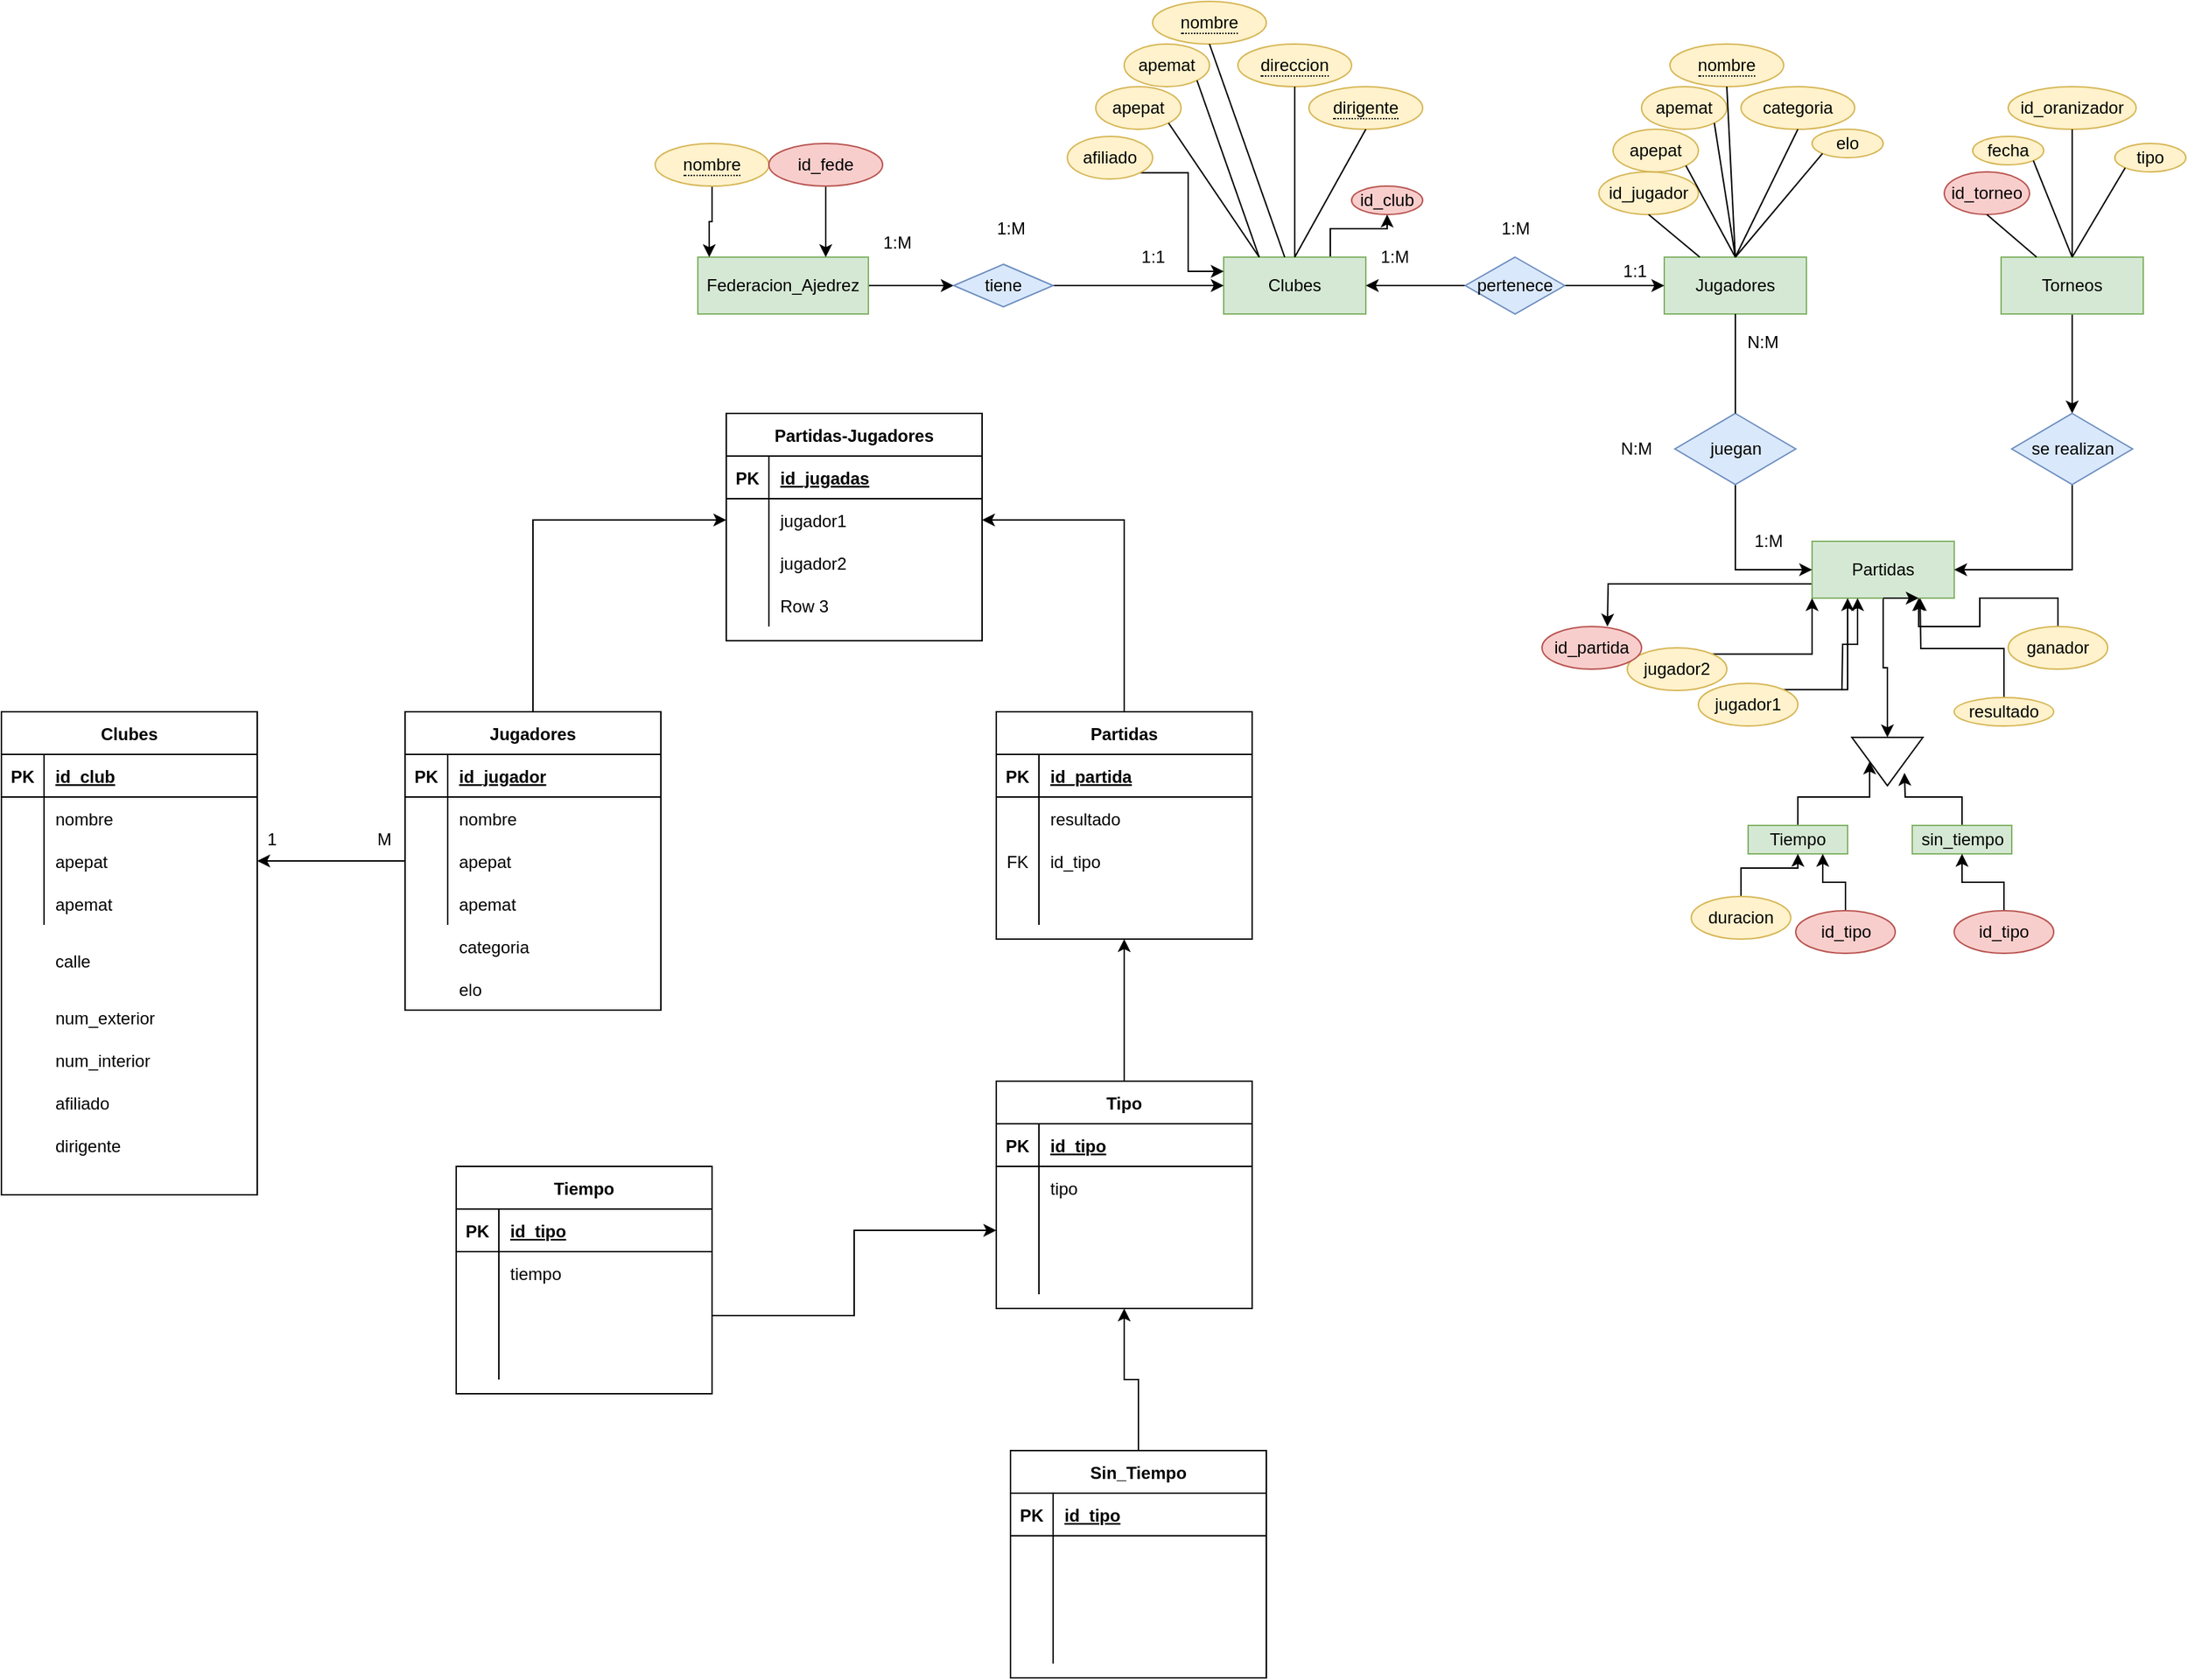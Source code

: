 <mxfile version="13.8.1" type="github" pages="2">
  <diagram id="W11PHItdPMfOCp1PqULx" name="Page-1">
    <mxGraphModel dx="1929" dy="557" grid="1" gridSize="10" guides="1" tooltips="1" connect="1" arrows="1" fold="1" page="1" pageScale="1" pageWidth="827" pageHeight="1169" math="0" shadow="0">
      <root>
        <mxCell id="0" />
        <mxCell id="1" parent="0" />
        <mxCell id="j4pvCARP0-0abAjQL-_Y-91" style="edgeStyle=orthogonalEdgeStyle;rounded=0;orthogonalLoop=1;jettySize=auto;html=1;exitX=1;exitY=0.5;exitDx=0;exitDy=0;entryX=0;entryY=0.5;entryDx=0;entryDy=0;" edge="1" parent="1" source="j4pvCARP0-0abAjQL-_Y-6" target="j4pvCARP0-0abAjQL-_Y-97">
          <mxGeometry relative="1" as="geometry">
            <mxPoint x="-60" y="300" as="targetPoint" />
          </mxGeometry>
        </mxCell>
        <mxCell id="j4pvCARP0-0abAjQL-_Y-6" value="Federacion_Ajedrez" style="whiteSpace=wrap;html=1;align=center;fillColor=#d5e8d4;strokeColor=#82b366;" vertex="1" parent="1">
          <mxGeometry x="-220" y="280" width="120" height="40" as="geometry" />
        </mxCell>
        <mxCell id="j4pvCARP0-0abAjQL-_Y-77" style="edgeStyle=orthogonalEdgeStyle;rounded=0;orthogonalLoop=1;jettySize=auto;html=1;exitX=0.5;exitY=1;exitDx=0;exitDy=0;" edge="1" parent="1" source="j4pvCARP0-0abAjQL-_Y-7" target="j4pvCARP0-0abAjQL-_Y-78">
          <mxGeometry relative="1" as="geometry">
            <mxPoint x="614" y="610" as="targetPoint" />
          </mxGeometry>
        </mxCell>
        <mxCell id="j4pvCARP0-0abAjQL-_Y-94" style="edgeStyle=orthogonalEdgeStyle;rounded=0;orthogonalLoop=1;jettySize=auto;html=1;exitX=0;exitY=0.75;exitDx=0;exitDy=0;" edge="1" parent="1" source="j4pvCARP0-0abAjQL-_Y-7">
          <mxGeometry relative="1" as="geometry">
            <mxPoint x="420" y="540" as="targetPoint" />
          </mxGeometry>
        </mxCell>
        <mxCell id="j4pvCARP0-0abAjQL-_Y-7" value="Partidas" style="whiteSpace=wrap;html=1;align=center;fillColor=#d5e8d4;strokeColor=#82b366;" vertex="1" parent="1">
          <mxGeometry x="564" y="480" width="100" height="40" as="geometry" />
        </mxCell>
        <mxCell id="j4pvCARP0-0abAjQL-_Y-61" style="edgeStyle=orthogonalEdgeStyle;rounded=0;orthogonalLoop=1;jettySize=auto;html=1;exitX=0.5;exitY=1;exitDx=0;exitDy=0;entryX=0.5;entryY=0;entryDx=0;entryDy=0;" edge="1" parent="1" source="j4pvCARP0-0abAjQL-_Y-8" target="j4pvCARP0-0abAjQL-_Y-47">
          <mxGeometry relative="1" as="geometry" />
        </mxCell>
        <mxCell id="j4pvCARP0-0abAjQL-_Y-8" value="Torneos" style="whiteSpace=wrap;html=1;align=center;fillColor=#d5e8d4;strokeColor=#82b366;" vertex="1" parent="1">
          <mxGeometry x="697" y="280" width="100" height="40" as="geometry" />
        </mxCell>
        <mxCell id="j4pvCARP0-0abAjQL-_Y-9" value="Jugadores" style="whiteSpace=wrap;html=1;align=center;fillColor=#d5e8d4;strokeColor=#82b366;" vertex="1" parent="1">
          <mxGeometry x="460" y="280" width="100" height="40" as="geometry" />
        </mxCell>
        <mxCell id="ZVi3-NbVZXxaSUhZDUmu-1" style="edgeStyle=orthogonalEdgeStyle;rounded=0;orthogonalLoop=1;jettySize=auto;html=1;exitX=0.75;exitY=0;exitDx=0;exitDy=0;" edge="1" parent="1" source="j4pvCARP0-0abAjQL-_Y-10" target="ZVi3-NbVZXxaSUhZDUmu-2">
          <mxGeometry relative="1" as="geometry">
            <mxPoint x="280" y="230" as="targetPoint" />
          </mxGeometry>
        </mxCell>
        <mxCell id="j4pvCARP0-0abAjQL-_Y-10" value="Clubes" style="whiteSpace=wrap;html=1;align=center;fillColor=#d5e8d4;strokeColor=#82b366;" vertex="1" parent="1">
          <mxGeometry x="150" y="280" width="100" height="40" as="geometry" />
        </mxCell>
        <mxCell id="j4pvCARP0-0abAjQL-_Y-12" value="&lt;span style=&quot;border-bottom: 1px dotted&quot;&gt;nombre&lt;/span&gt;" style="ellipse;whiteSpace=wrap;html=1;align=center;fillColor=#fff2cc;strokeColor=#d6b656;" vertex="1" parent="1">
          <mxGeometry x="100" y="100" width="80" height="30" as="geometry" />
        </mxCell>
        <mxCell id="j4pvCARP0-0abAjQL-_Y-13" value="&lt;span style=&quot;border-bottom: 1px dotted&quot;&gt;direccion&lt;/span&gt;" style="ellipse;whiteSpace=wrap;html=1;align=center;fillColor=#fff2cc;strokeColor=#d6b656;" vertex="1" parent="1">
          <mxGeometry x="160" y="130" width="80" height="30" as="geometry" />
        </mxCell>
        <mxCell id="j4pvCARP0-0abAjQL-_Y-14" value="&lt;span style=&quot;border-bottom: 1px dotted&quot;&gt;dirigente&lt;/span&gt;" style="ellipse;whiteSpace=wrap;html=1;align=center;fillColor=#fff2cc;strokeColor=#d6b656;" vertex="1" parent="1">
          <mxGeometry x="210" y="160" width="80" height="30" as="geometry" />
        </mxCell>
        <mxCell id="j4pvCARP0-0abAjQL-_Y-15" value="" style="endArrow=none;html=1;rounded=0;exitX=0.5;exitY=1;exitDx=0;exitDy=0;entryX=0.5;entryY=0;entryDx=0;entryDy=0;" edge="1" parent="1" source="j4pvCARP0-0abAjQL-_Y-14" target="j4pvCARP0-0abAjQL-_Y-10">
          <mxGeometry relative="1" as="geometry">
            <mxPoint x="270" y="320" as="sourcePoint" />
            <mxPoint x="430" y="320" as="targetPoint" />
          </mxGeometry>
        </mxCell>
        <mxCell id="j4pvCARP0-0abAjQL-_Y-16" value="" style="endArrow=none;html=1;rounded=0;exitX=0.5;exitY=1;exitDx=0;exitDy=0;entryX=0.5;entryY=0;entryDx=0;entryDy=0;" edge="1" parent="1" source="j4pvCARP0-0abAjQL-_Y-13" target="j4pvCARP0-0abAjQL-_Y-10">
          <mxGeometry relative="1" as="geometry">
            <mxPoint x="270" y="320" as="sourcePoint" />
            <mxPoint x="430" y="320" as="targetPoint" />
          </mxGeometry>
        </mxCell>
        <mxCell id="j4pvCARP0-0abAjQL-_Y-17" value="" style="endArrow=none;html=1;rounded=0;exitX=0.5;exitY=1;exitDx=0;exitDy=0;" edge="1" parent="1" source="j4pvCARP0-0abAjQL-_Y-12" target="j4pvCARP0-0abAjQL-_Y-10">
          <mxGeometry relative="1" as="geometry">
            <mxPoint x="270" y="320" as="sourcePoint" />
            <mxPoint x="430" y="320" as="targetPoint" />
          </mxGeometry>
        </mxCell>
        <mxCell id="j4pvCARP0-0abAjQL-_Y-19" value="apepat" style="ellipse;whiteSpace=wrap;html=1;align=center;fillColor=#fff2cc;strokeColor=#d6b656;" vertex="1" parent="1">
          <mxGeometry x="60" y="160" width="60" height="30" as="geometry" />
        </mxCell>
        <mxCell id="j4pvCARP0-0abAjQL-_Y-20" value="apemat" style="ellipse;whiteSpace=wrap;html=1;align=center;fillColor=#fff2cc;strokeColor=#d6b656;" vertex="1" parent="1">
          <mxGeometry x="80" y="130" width="60" height="30" as="geometry" />
        </mxCell>
        <mxCell id="j4pvCARP0-0abAjQL-_Y-21" value="" style="endArrow=none;html=1;rounded=0;exitX=1;exitY=1;exitDx=0;exitDy=0;entryX=0.25;entryY=0;entryDx=0;entryDy=0;" edge="1" parent="1" source="j4pvCARP0-0abAjQL-_Y-19" target="j4pvCARP0-0abAjQL-_Y-10">
          <mxGeometry relative="1" as="geometry">
            <mxPoint x="270" y="320" as="sourcePoint" />
            <mxPoint x="430" y="320" as="targetPoint" />
          </mxGeometry>
        </mxCell>
        <mxCell id="j4pvCARP0-0abAjQL-_Y-22" value="" style="endArrow=none;html=1;rounded=0;exitX=1;exitY=1;exitDx=0;exitDy=0;entryX=0.25;entryY=0;entryDx=0;entryDy=0;" edge="1" parent="1" source="j4pvCARP0-0abAjQL-_Y-20" target="j4pvCARP0-0abAjQL-_Y-10">
          <mxGeometry relative="1" as="geometry">
            <mxPoint x="270" y="320" as="sourcePoint" />
            <mxPoint x="190" y="277" as="targetPoint" />
          </mxGeometry>
        </mxCell>
        <mxCell id="j4pvCARP0-0abAjQL-_Y-24" value="&lt;span style=&quot;border-bottom: 1px dotted&quot;&gt;nombre&lt;/span&gt;" style="ellipse;whiteSpace=wrap;html=1;align=center;fillColor=#fff2cc;strokeColor=#d6b656;" vertex="1" parent="1">
          <mxGeometry x="464" y="130" width="80" height="30" as="geometry" />
        </mxCell>
        <mxCell id="j4pvCARP0-0abAjQL-_Y-25" value="apepat" style="ellipse;whiteSpace=wrap;html=1;align=center;fillColor=#fff2cc;strokeColor=#d6b656;" vertex="1" parent="1">
          <mxGeometry x="424" y="190" width="60" height="30" as="geometry" />
        </mxCell>
        <mxCell id="j4pvCARP0-0abAjQL-_Y-26" value="apemat" style="ellipse;whiteSpace=wrap;html=1;align=center;fillColor=#fff2cc;strokeColor=#d6b656;" vertex="1" parent="1">
          <mxGeometry x="444" y="160" width="60" height="30" as="geometry" />
        </mxCell>
        <mxCell id="j4pvCARP0-0abAjQL-_Y-27" value="categoria" style="ellipse;whiteSpace=wrap;html=1;align=center;fillColor=#fff2cc;strokeColor=#d6b656;" vertex="1" parent="1">
          <mxGeometry x="514" y="160" width="80" height="30" as="geometry" />
        </mxCell>
        <mxCell id="j4pvCARP0-0abAjQL-_Y-28" value="elo" style="ellipse;whiteSpace=wrap;html=1;align=center;fillColor=#fff2cc;strokeColor=#d6b656;" vertex="1" parent="1">
          <mxGeometry x="564" y="190" width="50" height="20" as="geometry" />
        </mxCell>
        <mxCell id="j4pvCARP0-0abAjQL-_Y-29" value="id_jugador" style="ellipse;whiteSpace=wrap;html=1;align=center;fillColor=#fff2cc;strokeColor=#d6b656;" vertex="1" parent="1">
          <mxGeometry x="414" y="220" width="70" height="30" as="geometry" />
        </mxCell>
        <mxCell id="j4pvCARP0-0abAjQL-_Y-32" value="" style="endArrow=none;html=1;rounded=0;exitX=0;exitY=1;exitDx=0;exitDy=0;entryX=0.5;entryY=0;entryDx=0;entryDy=0;" edge="1" parent="1" source="j4pvCARP0-0abAjQL-_Y-28" target="j4pvCARP0-0abAjQL-_Y-9">
          <mxGeometry relative="1" as="geometry">
            <mxPoint x="350" y="320" as="sourcePoint" />
            <mxPoint x="510" y="320" as="targetPoint" />
          </mxGeometry>
        </mxCell>
        <mxCell id="j4pvCARP0-0abAjQL-_Y-33" value="" style="endArrow=none;html=1;rounded=0;exitX=0.5;exitY=1;exitDx=0;exitDy=0;entryX=0.5;entryY=0;entryDx=0;entryDy=0;" edge="1" parent="1" source="j4pvCARP0-0abAjQL-_Y-27" target="j4pvCARP0-0abAjQL-_Y-9">
          <mxGeometry relative="1" as="geometry">
            <mxPoint x="350" y="320" as="sourcePoint" />
            <mxPoint x="510" y="320" as="targetPoint" />
          </mxGeometry>
        </mxCell>
        <mxCell id="j4pvCARP0-0abAjQL-_Y-34" value="" style="endArrow=none;html=1;rounded=0;exitX=0.5;exitY=1;exitDx=0;exitDy=0;entryX=0.5;entryY=0;entryDx=0;entryDy=0;" edge="1" parent="1" source="j4pvCARP0-0abAjQL-_Y-24" target="j4pvCARP0-0abAjQL-_Y-9">
          <mxGeometry relative="1" as="geometry">
            <mxPoint x="350" y="320" as="sourcePoint" />
            <mxPoint x="510" y="280" as="targetPoint" />
          </mxGeometry>
        </mxCell>
        <mxCell id="j4pvCARP0-0abAjQL-_Y-35" value="" style="endArrow=none;html=1;rounded=0;entryX=0.5;entryY=0;entryDx=0;entryDy=0;exitX=1;exitY=1;exitDx=0;exitDy=0;" edge="1" parent="1" source="j4pvCARP0-0abAjQL-_Y-26" target="j4pvCARP0-0abAjQL-_Y-9">
          <mxGeometry relative="1" as="geometry">
            <mxPoint x="490" y="180" as="sourcePoint" />
            <mxPoint x="510" y="320" as="targetPoint" />
          </mxGeometry>
        </mxCell>
        <mxCell id="j4pvCARP0-0abAjQL-_Y-36" value="" style="endArrow=none;html=1;rounded=0;exitX=1;exitY=1;exitDx=0;exitDy=0;entryX=0.5;entryY=0;entryDx=0;entryDy=0;" edge="1" parent="1" source="j4pvCARP0-0abAjQL-_Y-25" target="j4pvCARP0-0abAjQL-_Y-9">
          <mxGeometry relative="1" as="geometry">
            <mxPoint x="350" y="320" as="sourcePoint" />
            <mxPoint x="510" y="320" as="targetPoint" />
          </mxGeometry>
        </mxCell>
        <mxCell id="j4pvCARP0-0abAjQL-_Y-37" value="" style="endArrow=none;html=1;rounded=0;exitX=0.5;exitY=1;exitDx=0;exitDy=0;entryX=0.25;entryY=0;entryDx=0;entryDy=0;" edge="1" parent="1" source="j4pvCARP0-0abAjQL-_Y-29" target="j4pvCARP0-0abAjQL-_Y-9">
          <mxGeometry relative="1" as="geometry">
            <mxPoint x="350" y="320" as="sourcePoint" />
            <mxPoint x="510" y="320" as="targetPoint" />
          </mxGeometry>
        </mxCell>
        <mxCell id="j4pvCARP0-0abAjQL-_Y-38" value="id_torneo" style="ellipse;whiteSpace=wrap;html=1;align=center;fillColor=#f8cecc;strokeColor=#b85450;" vertex="1" parent="1">
          <mxGeometry x="657" y="220" width="60" height="30" as="geometry" />
        </mxCell>
        <mxCell id="j4pvCARP0-0abAjQL-_Y-39" value="tipo" style="ellipse;whiteSpace=wrap;html=1;align=center;fillColor=#fff2cc;strokeColor=#d6b656;" vertex="1" parent="1">
          <mxGeometry x="777" y="200" width="50" height="20" as="geometry" />
        </mxCell>
        <mxCell id="j4pvCARP0-0abAjQL-_Y-40" value="id_oranizador" style="ellipse;whiteSpace=wrap;html=1;align=center;fillColor=#fff2cc;strokeColor=#d6b656;" vertex="1" parent="1">
          <mxGeometry x="702" y="160" width="90" height="30" as="geometry" />
        </mxCell>
        <mxCell id="j4pvCARP0-0abAjQL-_Y-41" value="fecha" style="ellipse;whiteSpace=wrap;html=1;align=center;fillColor=#fff2cc;strokeColor=#d6b656;" vertex="1" parent="1">
          <mxGeometry x="677" y="195" width="50" height="20" as="geometry" />
        </mxCell>
        <mxCell id="j4pvCARP0-0abAjQL-_Y-42" value="" style="endArrow=none;html=1;rounded=0;exitX=0;exitY=1;exitDx=0;exitDy=0;entryX=0.5;entryY=0;entryDx=0;entryDy=0;" edge="1" parent="1" source="j4pvCARP0-0abAjQL-_Y-39" target="j4pvCARP0-0abAjQL-_Y-8">
          <mxGeometry relative="1" as="geometry">
            <mxPoint x="367" y="320" as="sourcePoint" />
            <mxPoint x="527" y="320" as="targetPoint" />
          </mxGeometry>
        </mxCell>
        <mxCell id="j4pvCARP0-0abAjQL-_Y-43" value="" style="endArrow=none;html=1;rounded=0;exitX=0.5;exitY=1;exitDx=0;exitDy=0;entryX=0.5;entryY=0;entryDx=0;entryDy=0;" edge="1" parent="1" source="j4pvCARP0-0abAjQL-_Y-40" target="j4pvCARP0-0abAjQL-_Y-8">
          <mxGeometry relative="1" as="geometry">
            <mxPoint x="367" y="320" as="sourcePoint" />
            <mxPoint x="527" y="320" as="targetPoint" />
          </mxGeometry>
        </mxCell>
        <mxCell id="j4pvCARP0-0abAjQL-_Y-44" value="" style="endArrow=none;html=1;rounded=0;exitX=1;exitY=1;exitDx=0;exitDy=0;entryX=0.5;entryY=0;entryDx=0;entryDy=0;" edge="1" parent="1" source="j4pvCARP0-0abAjQL-_Y-41" target="j4pvCARP0-0abAjQL-_Y-8">
          <mxGeometry relative="1" as="geometry">
            <mxPoint x="367" y="320" as="sourcePoint" />
            <mxPoint x="527" y="320" as="targetPoint" />
          </mxGeometry>
        </mxCell>
        <mxCell id="j4pvCARP0-0abAjQL-_Y-45" value="" style="endArrow=none;html=1;rounded=0;exitX=0.5;exitY=1;exitDx=0;exitDy=0;entryX=0.25;entryY=0;entryDx=0;entryDy=0;" edge="1" parent="1" source="j4pvCARP0-0abAjQL-_Y-38" target="j4pvCARP0-0abAjQL-_Y-8">
          <mxGeometry relative="1" as="geometry">
            <mxPoint x="367" y="320" as="sourcePoint" />
            <mxPoint x="527" y="320" as="targetPoint" />
          </mxGeometry>
        </mxCell>
        <mxCell id="j4pvCARP0-0abAjQL-_Y-62" style="edgeStyle=orthogonalEdgeStyle;rounded=0;orthogonalLoop=1;jettySize=auto;html=1;exitX=0.5;exitY=1;exitDx=0;exitDy=0;entryX=1;entryY=0.5;entryDx=0;entryDy=0;" edge="1" parent="1" source="j4pvCARP0-0abAjQL-_Y-47" target="j4pvCARP0-0abAjQL-_Y-7">
          <mxGeometry relative="1" as="geometry" />
        </mxCell>
        <mxCell id="j4pvCARP0-0abAjQL-_Y-47" value="se realizan" style="shape=rhombus;perimeter=rhombusPerimeter;whiteSpace=wrap;html=1;align=center;fillColor=#dae8fc;strokeColor=#6c8ebf;" vertex="1" parent="1">
          <mxGeometry x="704.5" y="390" width="85" height="50" as="geometry" />
        </mxCell>
        <mxCell id="j4pvCARP0-0abAjQL-_Y-51" style="edgeStyle=orthogonalEdgeStyle;rounded=0;orthogonalLoop=1;jettySize=auto;html=1;exitX=0.5;exitY=1;exitDx=0;exitDy=0;entryX=0;entryY=0.5;entryDx=0;entryDy=0;" edge="1" parent="1" source="j4pvCARP0-0abAjQL-_Y-48" target="j4pvCARP0-0abAjQL-_Y-7">
          <mxGeometry relative="1" as="geometry" />
        </mxCell>
        <mxCell id="j4pvCARP0-0abAjQL-_Y-48" value="juegan" style="shape=rhombus;perimeter=rhombusPerimeter;whiteSpace=wrap;html=1;align=center;fillColor=#dae8fc;strokeColor=#6c8ebf;" vertex="1" parent="1">
          <mxGeometry x="467.5" y="390" width="85" height="50" as="geometry" />
        </mxCell>
        <mxCell id="j4pvCARP0-0abAjQL-_Y-49" value="" style="endArrow=none;html=1;rounded=0;entryX=0.5;entryY=1;entryDx=0;entryDy=0;exitX=0.5;exitY=0;exitDx=0;exitDy=0;" edge="1" parent="1" source="j4pvCARP0-0abAjQL-_Y-48" target="j4pvCARP0-0abAjQL-_Y-9">
          <mxGeometry relative="1" as="geometry">
            <mxPoint x="350" y="310" as="sourcePoint" />
            <mxPoint x="510" y="310" as="targetPoint" />
          </mxGeometry>
        </mxCell>
        <mxCell id="j4pvCARP0-0abAjQL-_Y-54" value="N:M" style="text;html=1;align=center;verticalAlign=middle;resizable=0;points=[];autosize=1;" vertex="1" parent="1">
          <mxGeometry x="509" y="330" width="40" height="20" as="geometry" />
        </mxCell>
        <mxCell id="j4pvCARP0-0abAjQL-_Y-55" value="1:M" style="text;html=1;align=center;verticalAlign=middle;resizable=0;points=[];autosize=1;" vertex="1" parent="1">
          <mxGeometry x="512.5" y="470" width="40" height="20" as="geometry" />
        </mxCell>
        <mxCell id="j4pvCARP0-0abAjQL-_Y-65" style="edgeStyle=orthogonalEdgeStyle;rounded=0;orthogonalLoop=1;jettySize=auto;html=1;exitX=0.5;exitY=0;exitDx=0;exitDy=0;entryX=0.32;entryY=1;entryDx=0;entryDy=0;entryPerimeter=0;" edge="1" parent="1" target="j4pvCARP0-0abAjQL-_Y-7">
          <mxGeometry relative="1" as="geometry">
            <mxPoint x="585" y="585" as="sourcePoint" />
          </mxGeometry>
        </mxCell>
        <mxCell id="j4pvCARP0-0abAjQL-_Y-63" style="edgeStyle=orthogonalEdgeStyle;rounded=0;orthogonalLoop=1;jettySize=auto;html=1;exitX=0.5;exitY=0;exitDx=0;exitDy=0;" edge="1" parent="1" source="j4pvCARP0-0abAjQL-_Y-58">
          <mxGeometry relative="1" as="geometry">
            <mxPoint x="640" y="520" as="targetPoint" />
          </mxGeometry>
        </mxCell>
        <mxCell id="j4pvCARP0-0abAjQL-_Y-58" value="resultado" style="ellipse;whiteSpace=wrap;html=1;align=center;fillColor=#fff2cc;strokeColor=#d6b656;" vertex="1" parent="1">
          <mxGeometry x="664" y="590" width="70" height="20" as="geometry" />
        </mxCell>
        <mxCell id="j4pvCARP0-0abAjQL-_Y-64" style="edgeStyle=orthogonalEdgeStyle;rounded=0;orthogonalLoop=1;jettySize=auto;html=1;exitX=0.5;exitY=0;exitDx=0;exitDy=0;entryX=0.75;entryY=1;entryDx=0;entryDy=0;" edge="1" parent="1" source="j4pvCARP0-0abAjQL-_Y-59" target="j4pvCARP0-0abAjQL-_Y-7">
          <mxGeometry relative="1" as="geometry" />
        </mxCell>
        <mxCell id="j4pvCARP0-0abAjQL-_Y-59" value="ganador" style="ellipse;whiteSpace=wrap;html=1;align=center;fillColor=#fff2cc;strokeColor=#d6b656;" vertex="1" parent="1">
          <mxGeometry x="702" y="540" width="70" height="30" as="geometry" />
        </mxCell>
        <mxCell id="j4pvCARP0-0abAjQL-_Y-60" value="N:M" style="text;html=1;align=center;verticalAlign=middle;resizable=0;points=[];autosize=1;" vertex="1" parent="1">
          <mxGeometry x="420" y="405" width="40" height="20" as="geometry" />
        </mxCell>
        <mxCell id="j4pvCARP0-0abAjQL-_Y-69" style="edgeStyle=orthogonalEdgeStyle;rounded=0;orthogonalLoop=1;jettySize=auto;html=1;exitX=1;exitY=0;exitDx=0;exitDy=0;entryX=0.25;entryY=1;entryDx=0;entryDy=0;" edge="1" parent="1" source="j4pvCARP0-0abAjQL-_Y-66" target="j4pvCARP0-0abAjQL-_Y-7">
          <mxGeometry relative="1" as="geometry" />
        </mxCell>
        <mxCell id="j4pvCARP0-0abAjQL-_Y-66" value="jugador1" style="ellipse;whiteSpace=wrap;html=1;align=center;fillColor=#fff2cc;strokeColor=#d6b656;" vertex="1" parent="1">
          <mxGeometry x="484" y="580" width="70" height="30" as="geometry" />
        </mxCell>
        <mxCell id="j4pvCARP0-0abAjQL-_Y-68" style="edgeStyle=orthogonalEdgeStyle;rounded=0;orthogonalLoop=1;jettySize=auto;html=1;exitX=1;exitY=0;exitDx=0;exitDy=0;entryX=0;entryY=1;entryDx=0;entryDy=0;" edge="1" parent="1" source="j4pvCARP0-0abAjQL-_Y-67" target="j4pvCARP0-0abAjQL-_Y-7">
          <mxGeometry relative="1" as="geometry" />
        </mxCell>
        <mxCell id="j4pvCARP0-0abAjQL-_Y-67" value="jugador2" style="ellipse;whiteSpace=wrap;html=1;align=center;fillColor=#fff2cc;strokeColor=#d6b656;" vertex="1" parent="1">
          <mxGeometry x="434" y="555" width="70" height="30" as="geometry" />
        </mxCell>
        <mxCell id="j4pvCARP0-0abAjQL-_Y-71" style="edgeStyle=orthogonalEdgeStyle;rounded=0;orthogonalLoop=1;jettySize=auto;html=1;exitX=1;exitY=0.5;exitDx=0;exitDy=0;entryX=0;entryY=0.5;entryDx=0;entryDy=0;" edge="1" parent="1" source="j4pvCARP0-0abAjQL-_Y-70" target="j4pvCARP0-0abAjQL-_Y-9">
          <mxGeometry relative="1" as="geometry" />
        </mxCell>
        <mxCell id="j4pvCARP0-0abAjQL-_Y-72" style="edgeStyle=orthogonalEdgeStyle;rounded=0;orthogonalLoop=1;jettySize=auto;html=1;exitX=0;exitY=0.5;exitDx=0;exitDy=0;entryX=1;entryY=0.5;entryDx=0;entryDy=0;" edge="1" parent="1" source="j4pvCARP0-0abAjQL-_Y-70" target="j4pvCARP0-0abAjQL-_Y-10">
          <mxGeometry relative="1" as="geometry" />
        </mxCell>
        <mxCell id="j4pvCARP0-0abAjQL-_Y-70" value="pertenece" style="shape=rhombus;perimeter=rhombusPerimeter;whiteSpace=wrap;html=1;align=center;fillColor=#dae8fc;strokeColor=#6c8ebf;" vertex="1" parent="1">
          <mxGeometry x="320" y="280" width="70" height="40" as="geometry" />
        </mxCell>
        <mxCell id="j4pvCARP0-0abAjQL-_Y-73" value="1:M" style="text;html=1;align=center;verticalAlign=middle;resizable=0;points=[];autosize=1;" vertex="1" parent="1">
          <mxGeometry x="250" y="270" width="40" height="20" as="geometry" />
        </mxCell>
        <mxCell id="j4pvCARP0-0abAjQL-_Y-74" value="1:1" style="text;html=1;align=center;verticalAlign=middle;resizable=0;points=[];autosize=1;" vertex="1" parent="1">
          <mxGeometry x="424" y="280" width="30" height="20" as="geometry" />
        </mxCell>
        <mxCell id="j4pvCARP0-0abAjQL-_Y-75" value="1:M" style="text;html=1;align=center;verticalAlign=middle;resizable=0;points=[];autosize=1;" vertex="1" parent="1">
          <mxGeometry x="335" y="250" width="40" height="20" as="geometry" />
        </mxCell>
        <mxCell id="j4pvCARP0-0abAjQL-_Y-76" style="edgeStyle=orthogonalEdgeStyle;rounded=0;orthogonalLoop=1;jettySize=auto;html=1;exitX=0.5;exitY=1;exitDx=0;exitDy=0;entryX=0.75;entryY=1;entryDx=0;entryDy=0;" edge="1" parent="1" source="j4pvCARP0-0abAjQL-_Y-7" target="j4pvCARP0-0abAjQL-_Y-7">
          <mxGeometry relative="1" as="geometry" />
        </mxCell>
        <mxCell id="j4pvCARP0-0abAjQL-_Y-78" value="" style="triangle;whiteSpace=wrap;html=1;rotation=90;" vertex="1" parent="1">
          <mxGeometry x="600" y="610" width="34" height="50" as="geometry" />
        </mxCell>
        <mxCell id="j4pvCARP0-0abAjQL-_Y-80" style="edgeStyle=orthogonalEdgeStyle;rounded=0;orthogonalLoop=1;jettySize=auto;html=1;exitX=0.5;exitY=0;exitDx=0;exitDy=0;entryX=0.5;entryY=1;entryDx=0;entryDy=0;" edge="1" parent="1" source="j4pvCARP0-0abAjQL-_Y-79" target="j4pvCARP0-0abAjQL-_Y-78">
          <mxGeometry relative="1" as="geometry" />
        </mxCell>
        <mxCell id="j4pvCARP0-0abAjQL-_Y-79" value="Tiempo" style="whiteSpace=wrap;html=1;align=center;fillColor=#d5e8d4;strokeColor=#82b366;" vertex="1" parent="1">
          <mxGeometry x="519" y="680" width="70" height="20" as="geometry" />
        </mxCell>
        <mxCell id="j4pvCARP0-0abAjQL-_Y-82" style="edgeStyle=orthogonalEdgeStyle;rounded=0;orthogonalLoop=1;jettySize=auto;html=1;exitX=0.5;exitY=0;exitDx=0;exitDy=0;" edge="1" parent="1" source="j4pvCARP0-0abAjQL-_Y-81">
          <mxGeometry relative="1" as="geometry">
            <mxPoint x="629" y="643" as="targetPoint" />
          </mxGeometry>
        </mxCell>
        <mxCell id="j4pvCARP0-0abAjQL-_Y-81" value="sin_tiempo" style="whiteSpace=wrap;html=1;align=center;fillColor=#d5e8d4;strokeColor=#82b366;" vertex="1" parent="1">
          <mxGeometry x="634.5" y="680" width="70" height="20" as="geometry" />
        </mxCell>
        <mxCell id="j4pvCARP0-0abAjQL-_Y-84" style="edgeStyle=orthogonalEdgeStyle;rounded=0;orthogonalLoop=1;jettySize=auto;html=1;exitX=0.5;exitY=0;exitDx=0;exitDy=0;entryX=0.5;entryY=1;entryDx=0;entryDy=0;" edge="1" parent="1" source="j4pvCARP0-0abAjQL-_Y-83" target="j4pvCARP0-0abAjQL-_Y-79">
          <mxGeometry relative="1" as="geometry" />
        </mxCell>
        <mxCell id="j4pvCARP0-0abAjQL-_Y-83" value="duracion" style="ellipse;whiteSpace=wrap;html=1;align=center;fillColor=#fff2cc;strokeColor=#d6b656;" vertex="1" parent="1">
          <mxGeometry x="479" y="730" width="70" height="30" as="geometry" />
        </mxCell>
        <mxCell id="j4pvCARP0-0abAjQL-_Y-86" style="edgeStyle=orthogonalEdgeStyle;rounded=0;orthogonalLoop=1;jettySize=auto;html=1;exitX=0.5;exitY=0;exitDx=0;exitDy=0;entryX=0.75;entryY=1;entryDx=0;entryDy=0;" edge="1" parent="1" source="j4pvCARP0-0abAjQL-_Y-85" target="j4pvCARP0-0abAjQL-_Y-79">
          <mxGeometry relative="1" as="geometry" />
        </mxCell>
        <mxCell id="j4pvCARP0-0abAjQL-_Y-85" value="id_tipo" style="ellipse;whiteSpace=wrap;html=1;align=center;fillColor=#f8cecc;strokeColor=#b85450;" vertex="1" parent="1">
          <mxGeometry x="552.5" y="740" width="70" height="30" as="geometry" />
        </mxCell>
        <mxCell id="j4pvCARP0-0abAjQL-_Y-88" style="edgeStyle=orthogonalEdgeStyle;rounded=0;orthogonalLoop=1;jettySize=auto;html=1;exitX=0.5;exitY=0;exitDx=0;exitDy=0;entryX=0.5;entryY=1;entryDx=0;entryDy=0;" edge="1" parent="1" source="j4pvCARP0-0abAjQL-_Y-87" target="j4pvCARP0-0abAjQL-_Y-81">
          <mxGeometry relative="1" as="geometry" />
        </mxCell>
        <mxCell id="j4pvCARP0-0abAjQL-_Y-87" value="id_tipo" style="ellipse;whiteSpace=wrap;html=1;align=center;fillColor=#f8cecc;strokeColor=#b85450;" vertex="1" parent="1">
          <mxGeometry x="664" y="740" width="70" height="30" as="geometry" />
        </mxCell>
        <mxCell id="j4pvCARP0-0abAjQL-_Y-90" style="edgeStyle=orthogonalEdgeStyle;rounded=0;orthogonalLoop=1;jettySize=auto;html=1;exitX=1;exitY=1;exitDx=0;exitDy=0;entryX=0;entryY=0.25;entryDx=0;entryDy=0;" edge="1" parent="1" source="j4pvCARP0-0abAjQL-_Y-89" target="j4pvCARP0-0abAjQL-_Y-10">
          <mxGeometry relative="1" as="geometry" />
        </mxCell>
        <mxCell id="j4pvCARP0-0abAjQL-_Y-89" value="afiliado" style="ellipse;whiteSpace=wrap;html=1;align=center;fillColor=#fff2cc;strokeColor=#d6b656;" vertex="1" parent="1">
          <mxGeometry x="40" y="195" width="60" height="30" as="geometry" />
        </mxCell>
        <mxCell id="j4pvCARP0-0abAjQL-_Y-93" style="edgeStyle=orthogonalEdgeStyle;rounded=0;orthogonalLoop=1;jettySize=auto;html=1;exitX=0.5;exitY=1;exitDx=0;exitDy=0;entryX=0.067;entryY=0;entryDx=0;entryDy=0;entryPerimeter=0;" edge="1" parent="1" source="j4pvCARP0-0abAjQL-_Y-92" target="j4pvCARP0-0abAjQL-_Y-6">
          <mxGeometry relative="1" as="geometry" />
        </mxCell>
        <mxCell id="j4pvCARP0-0abAjQL-_Y-92" value="&lt;span style=&quot;border-bottom: 1px dotted&quot;&gt;nombre&lt;/span&gt;" style="ellipse;whiteSpace=wrap;html=1;align=center;fillColor=#fff2cc;strokeColor=#d6b656;" vertex="1" parent="1">
          <mxGeometry x="-250" y="200" width="80" height="30" as="geometry" />
        </mxCell>
        <mxCell id="j4pvCARP0-0abAjQL-_Y-95" value="id_partida" style="ellipse;whiteSpace=wrap;html=1;align=center;fillColor=#f8cecc;strokeColor=#b85450;" vertex="1" parent="1">
          <mxGeometry x="374" y="540" width="70" height="30" as="geometry" />
        </mxCell>
        <mxCell id="j4pvCARP0-0abAjQL-_Y-99" style="edgeStyle=orthogonalEdgeStyle;rounded=0;orthogonalLoop=1;jettySize=auto;html=1;exitX=0.5;exitY=1;exitDx=0;exitDy=0;entryX=0.75;entryY=0;entryDx=0;entryDy=0;" edge="1" parent="1" source="j4pvCARP0-0abAjQL-_Y-96" target="j4pvCARP0-0abAjQL-_Y-6">
          <mxGeometry relative="1" as="geometry" />
        </mxCell>
        <mxCell id="j4pvCARP0-0abAjQL-_Y-96" value="id_fede" style="ellipse;whiteSpace=wrap;html=1;align=center;fillColor=#f8cecc;strokeColor=#b85450;" vertex="1" parent="1">
          <mxGeometry x="-170" y="200" width="80" height="30" as="geometry" />
        </mxCell>
        <mxCell id="j4pvCARP0-0abAjQL-_Y-98" style="edgeStyle=orthogonalEdgeStyle;rounded=0;orthogonalLoop=1;jettySize=auto;html=1;exitX=1;exitY=0.5;exitDx=0;exitDy=0;" edge="1" parent="1" source="j4pvCARP0-0abAjQL-_Y-97" target="j4pvCARP0-0abAjQL-_Y-10">
          <mxGeometry relative="1" as="geometry" />
        </mxCell>
        <mxCell id="j4pvCARP0-0abAjQL-_Y-97" value="tiene" style="shape=rhombus;perimeter=rhombusPerimeter;whiteSpace=wrap;html=1;align=center;fillColor=#dae8fc;strokeColor=#6c8ebf;" vertex="1" parent="1">
          <mxGeometry x="-40" y="285" width="70" height="30" as="geometry" />
        </mxCell>
        <mxCell id="j4pvCARP0-0abAjQL-_Y-100" value="1:M" style="text;html=1;align=center;verticalAlign=middle;resizable=0;points=[];autosize=1;" vertex="1" parent="1">
          <mxGeometry x="-100" y="260" width="40" height="20" as="geometry" />
        </mxCell>
        <mxCell id="j4pvCARP0-0abAjQL-_Y-101" value="1:1" style="text;html=1;align=center;verticalAlign=middle;resizable=0;points=[];autosize=1;" vertex="1" parent="1">
          <mxGeometry x="85" y="270" width="30" height="20" as="geometry" />
        </mxCell>
        <mxCell id="j4pvCARP0-0abAjQL-_Y-102" value="1:M" style="text;html=1;align=center;verticalAlign=middle;resizable=0;points=[];autosize=1;" vertex="1" parent="1">
          <mxGeometry x="-20" y="250" width="40" height="20" as="geometry" />
        </mxCell>
        <mxCell id="ZVi3-NbVZXxaSUhZDUmu-2" value="id_club" style="ellipse;whiteSpace=wrap;html=1;align=center;fillColor=#f8cecc;strokeColor=#b85450;" vertex="1" parent="1">
          <mxGeometry x="240" y="230" width="50" height="20" as="geometry" />
        </mxCell>
        <mxCell id="B5B_fUEGMh4iHqUEVzL6-14" value="calle" style="shape=partialRectangle;connectable=0;fillColor=none;top=0;left=0;bottom=0;right=0;align=left;spacingLeft=6;overflow=hidden;" vertex="1" parent="1">
          <mxGeometry x="-680" y="760" width="150" height="30" as="geometry" />
        </mxCell>
        <mxCell id="B5B_fUEGMh4iHqUEVzL6-15" value="num_exterior" style="shape=partialRectangle;connectable=0;fillColor=none;top=0;left=0;bottom=0;right=0;align=left;spacingLeft=6;overflow=hidden;" vertex="1" parent="1">
          <mxGeometry x="-680" y="800" width="150" height="30" as="geometry" />
        </mxCell>
        <mxCell id="B5B_fUEGMh4iHqUEVzL6-16" value="num_interior" style="shape=partialRectangle;connectable=0;fillColor=none;top=0;left=0;bottom=0;right=0;align=left;spacingLeft=6;overflow=hidden;" vertex="1" parent="1">
          <mxGeometry x="-680" y="830" width="150" height="30" as="geometry" />
        </mxCell>
        <mxCell id="B5B_fUEGMh4iHqUEVzL6-17" value="afiliado" style="shape=partialRectangle;connectable=0;fillColor=none;top=0;left=0;bottom=0;right=0;align=left;spacingLeft=6;overflow=hidden;" vertex="1" parent="1">
          <mxGeometry x="-680" y="860" width="150" height="30" as="geometry" />
        </mxCell>
        <mxCell id="B5B_fUEGMh4iHqUEVzL6-18" value="dirigente" style="shape=partialRectangle;connectable=0;fillColor=none;top=0;left=0;bottom=0;right=0;align=left;spacingLeft=6;overflow=hidden;" vertex="1" parent="1">
          <mxGeometry x="-680" y="890" width="150" height="30" as="geometry" />
        </mxCell>
        <mxCell id="B5B_fUEGMh4iHqUEVzL6-19" value="" style="group" vertex="1" connectable="0" parent="1">
          <mxGeometry x="-426" y="600" width="180" height="210" as="geometry" />
        </mxCell>
        <mxCell id="B5B_fUEGMh4iHqUEVzL6-20" value="categoria" style="shape=partialRectangle;connectable=0;fillColor=none;top=0;left=0;bottom=0;right=0;align=left;spacingLeft=6;overflow=hidden;" vertex="1" parent="B5B_fUEGMh4iHqUEVzL6-19">
          <mxGeometry x="30" y="150" width="150" height="30" as="geometry" />
        </mxCell>
        <mxCell id="B5B_fUEGMh4iHqUEVzL6-21" value="Jugadores" style="shape=table;startSize=30;container=1;collapsible=1;childLayout=tableLayout;fixedRows=1;rowLines=0;fontStyle=1;align=center;resizeLast=1;" vertex="1" parent="B5B_fUEGMh4iHqUEVzL6-19">
          <mxGeometry width="180" height="210" as="geometry" />
        </mxCell>
        <mxCell id="B5B_fUEGMh4iHqUEVzL6-22" value="" style="shape=partialRectangle;collapsible=0;dropTarget=0;pointerEvents=0;fillColor=none;top=0;left=0;bottom=1;right=0;points=[[0,0.5],[1,0.5]];portConstraint=eastwest;" vertex="1" parent="B5B_fUEGMh4iHqUEVzL6-21">
          <mxGeometry y="30" width="180" height="30" as="geometry" />
        </mxCell>
        <mxCell id="B5B_fUEGMh4iHqUEVzL6-23" value="PK" style="shape=partialRectangle;connectable=0;fillColor=none;top=0;left=0;bottom=0;right=0;fontStyle=1;overflow=hidden;" vertex="1" parent="B5B_fUEGMh4iHqUEVzL6-22">
          <mxGeometry width="30" height="30" as="geometry" />
        </mxCell>
        <mxCell id="B5B_fUEGMh4iHqUEVzL6-24" value="id_jugador" style="shape=partialRectangle;connectable=0;fillColor=none;top=0;left=0;bottom=0;right=0;align=left;spacingLeft=6;fontStyle=5;overflow=hidden;" vertex="1" parent="B5B_fUEGMh4iHqUEVzL6-22">
          <mxGeometry x="30" width="150" height="30" as="geometry" />
        </mxCell>
        <mxCell id="B5B_fUEGMh4iHqUEVzL6-25" value="" style="shape=partialRectangle;collapsible=0;dropTarget=0;pointerEvents=0;fillColor=none;top=0;left=0;bottom=0;right=0;points=[[0,0.5],[1,0.5]];portConstraint=eastwest;" vertex="1" parent="B5B_fUEGMh4iHqUEVzL6-21">
          <mxGeometry y="60" width="180" height="30" as="geometry" />
        </mxCell>
        <mxCell id="B5B_fUEGMh4iHqUEVzL6-26" value="" style="shape=partialRectangle;connectable=0;fillColor=none;top=0;left=0;bottom=0;right=0;editable=1;overflow=hidden;" vertex="1" parent="B5B_fUEGMh4iHqUEVzL6-25">
          <mxGeometry width="30" height="30" as="geometry" />
        </mxCell>
        <mxCell id="B5B_fUEGMh4iHqUEVzL6-27" value="nombre" style="shape=partialRectangle;connectable=0;fillColor=none;top=0;left=0;bottom=0;right=0;align=left;spacingLeft=6;overflow=hidden;" vertex="1" parent="B5B_fUEGMh4iHqUEVzL6-25">
          <mxGeometry x="30" width="150" height="30" as="geometry" />
        </mxCell>
        <mxCell id="B5B_fUEGMh4iHqUEVzL6-28" value="" style="shape=partialRectangle;collapsible=0;dropTarget=0;pointerEvents=0;fillColor=none;top=0;left=0;bottom=0;right=0;points=[[0,0.5],[1,0.5]];portConstraint=eastwest;" vertex="1" parent="B5B_fUEGMh4iHqUEVzL6-21">
          <mxGeometry y="90" width="180" height="30" as="geometry" />
        </mxCell>
        <mxCell id="B5B_fUEGMh4iHqUEVzL6-29" value="" style="shape=partialRectangle;connectable=0;fillColor=none;top=0;left=0;bottom=0;right=0;editable=1;overflow=hidden;" vertex="1" parent="B5B_fUEGMh4iHqUEVzL6-28">
          <mxGeometry width="30" height="30" as="geometry" />
        </mxCell>
        <mxCell id="B5B_fUEGMh4iHqUEVzL6-30" value="apepat" style="shape=partialRectangle;connectable=0;fillColor=none;top=0;left=0;bottom=0;right=0;align=left;spacingLeft=6;overflow=hidden;" vertex="1" parent="B5B_fUEGMh4iHqUEVzL6-28">
          <mxGeometry x="30" width="150" height="30" as="geometry" />
        </mxCell>
        <mxCell id="B5B_fUEGMh4iHqUEVzL6-31" value="" style="shape=partialRectangle;collapsible=0;dropTarget=0;pointerEvents=0;fillColor=none;top=0;left=0;bottom=0;right=0;points=[[0,0.5],[1,0.5]];portConstraint=eastwest;" vertex="1" parent="B5B_fUEGMh4iHqUEVzL6-21">
          <mxGeometry y="120" width="180" height="30" as="geometry" />
        </mxCell>
        <mxCell id="B5B_fUEGMh4iHqUEVzL6-32" value="" style="shape=partialRectangle;connectable=0;fillColor=none;top=0;left=0;bottom=0;right=0;editable=1;overflow=hidden;" vertex="1" parent="B5B_fUEGMh4iHqUEVzL6-31">
          <mxGeometry width="30" height="30" as="geometry" />
        </mxCell>
        <mxCell id="B5B_fUEGMh4iHqUEVzL6-33" value="apemat" style="shape=partialRectangle;connectable=0;fillColor=none;top=0;left=0;bottom=0;right=0;align=left;spacingLeft=6;overflow=hidden;" vertex="1" parent="B5B_fUEGMh4iHqUEVzL6-31">
          <mxGeometry x="30" width="150" height="30" as="geometry" />
        </mxCell>
        <mxCell id="B5B_fUEGMh4iHqUEVzL6-34" value="elo" style="shape=partialRectangle;connectable=0;fillColor=none;top=0;left=0;bottom=0;right=0;align=left;spacingLeft=6;overflow=hidden;" vertex="1" parent="B5B_fUEGMh4iHqUEVzL6-19">
          <mxGeometry x="30" y="180" width="150" height="30" as="geometry" />
        </mxCell>
        <mxCell id="B5B_fUEGMh4iHqUEVzL6-35" style="edgeStyle=orthogonalEdgeStyle;rounded=0;orthogonalLoop=1;jettySize=auto;html=1;exitX=0;exitY=0.5;exitDx=0;exitDy=0;entryX=1;entryY=0.5;entryDx=0;entryDy=0;" edge="1" parent="1" source="B5B_fUEGMh4iHqUEVzL6-28" target="B5B_fUEGMh4iHqUEVzL6-8">
          <mxGeometry relative="1" as="geometry" />
        </mxCell>
        <mxCell id="B5B_fUEGMh4iHqUEVzL6-36" value="1" style="text;html=1;align=center;verticalAlign=middle;resizable=0;points=[];autosize=1;" vertex="1" parent="1">
          <mxGeometry x="-530" y="680" width="20" height="20" as="geometry" />
        </mxCell>
        <mxCell id="B5B_fUEGMh4iHqUEVzL6-37" value="M" style="text;html=1;align=center;verticalAlign=middle;resizable=0;points=[];autosize=1;" vertex="1" parent="1">
          <mxGeometry x="-456" y="680" width="30" height="20" as="geometry" />
        </mxCell>
        <mxCell id="B5B_fUEGMh4iHqUEVzL6-1" value="Clubes" style="shape=table;startSize=30;container=1;collapsible=1;childLayout=tableLayout;fixedRows=1;rowLines=0;fontStyle=1;align=center;resizeLast=1;" vertex="1" parent="1">
          <mxGeometry x="-710" y="600" width="180" height="340" as="geometry" />
        </mxCell>
        <mxCell id="B5B_fUEGMh4iHqUEVzL6-2" value="" style="shape=partialRectangle;collapsible=0;dropTarget=0;pointerEvents=0;fillColor=none;top=0;left=0;bottom=1;right=0;points=[[0,0.5],[1,0.5]];portConstraint=eastwest;" vertex="1" parent="B5B_fUEGMh4iHqUEVzL6-1">
          <mxGeometry y="30" width="180" height="30" as="geometry" />
        </mxCell>
        <mxCell id="B5B_fUEGMh4iHqUEVzL6-3" value="PK" style="shape=partialRectangle;connectable=0;fillColor=none;top=0;left=0;bottom=0;right=0;fontStyle=1;overflow=hidden;" vertex="1" parent="B5B_fUEGMh4iHqUEVzL6-2">
          <mxGeometry width="30" height="30" as="geometry" />
        </mxCell>
        <mxCell id="B5B_fUEGMh4iHqUEVzL6-4" value="id_club" style="shape=partialRectangle;connectable=0;fillColor=none;top=0;left=0;bottom=0;right=0;align=left;spacingLeft=6;fontStyle=5;overflow=hidden;" vertex="1" parent="B5B_fUEGMh4iHqUEVzL6-2">
          <mxGeometry x="30" width="150" height="30" as="geometry" />
        </mxCell>
        <mxCell id="B5B_fUEGMh4iHqUEVzL6-5" value="" style="shape=partialRectangle;collapsible=0;dropTarget=0;pointerEvents=0;fillColor=none;top=0;left=0;bottom=0;right=0;points=[[0,0.5],[1,0.5]];portConstraint=eastwest;" vertex="1" parent="B5B_fUEGMh4iHqUEVzL6-1">
          <mxGeometry y="60" width="180" height="30" as="geometry" />
        </mxCell>
        <mxCell id="B5B_fUEGMh4iHqUEVzL6-6" value="" style="shape=partialRectangle;connectable=0;fillColor=none;top=0;left=0;bottom=0;right=0;editable=1;overflow=hidden;" vertex="1" parent="B5B_fUEGMh4iHqUEVzL6-5">
          <mxGeometry width="30" height="30" as="geometry" />
        </mxCell>
        <mxCell id="B5B_fUEGMh4iHqUEVzL6-7" value="nombre" style="shape=partialRectangle;connectable=0;fillColor=none;top=0;left=0;bottom=0;right=0;align=left;spacingLeft=6;overflow=hidden;" vertex="1" parent="B5B_fUEGMh4iHqUEVzL6-5">
          <mxGeometry x="30" width="150" height="30" as="geometry" />
        </mxCell>
        <mxCell id="B5B_fUEGMh4iHqUEVzL6-8" value="" style="shape=partialRectangle;collapsible=0;dropTarget=0;pointerEvents=0;fillColor=none;top=0;left=0;bottom=0;right=0;points=[[0,0.5],[1,0.5]];portConstraint=eastwest;" vertex="1" parent="B5B_fUEGMh4iHqUEVzL6-1">
          <mxGeometry y="90" width="180" height="30" as="geometry" />
        </mxCell>
        <mxCell id="B5B_fUEGMh4iHqUEVzL6-9" value="" style="shape=partialRectangle;connectable=0;fillColor=none;top=0;left=0;bottom=0;right=0;editable=1;overflow=hidden;" vertex="1" parent="B5B_fUEGMh4iHqUEVzL6-8">
          <mxGeometry width="30" height="30" as="geometry" />
        </mxCell>
        <mxCell id="B5B_fUEGMh4iHqUEVzL6-10" value="apepat" style="shape=partialRectangle;connectable=0;fillColor=none;top=0;left=0;bottom=0;right=0;align=left;spacingLeft=6;overflow=hidden;" vertex="1" parent="B5B_fUEGMh4iHqUEVzL6-8">
          <mxGeometry x="30" width="150" height="30" as="geometry" />
        </mxCell>
        <mxCell id="B5B_fUEGMh4iHqUEVzL6-11" value="" style="shape=partialRectangle;collapsible=0;dropTarget=0;pointerEvents=0;fillColor=none;top=0;left=0;bottom=0;right=0;points=[[0,0.5],[1,0.5]];portConstraint=eastwest;" vertex="1" parent="B5B_fUEGMh4iHqUEVzL6-1">
          <mxGeometry y="120" width="180" height="30" as="geometry" />
        </mxCell>
        <mxCell id="B5B_fUEGMh4iHqUEVzL6-12" value="" style="shape=partialRectangle;connectable=0;fillColor=none;top=0;left=0;bottom=0;right=0;editable=1;overflow=hidden;" vertex="1" parent="B5B_fUEGMh4iHqUEVzL6-11">
          <mxGeometry width="30" height="30" as="geometry" />
        </mxCell>
        <mxCell id="B5B_fUEGMh4iHqUEVzL6-13" value="apemat" style="shape=partialRectangle;connectable=0;fillColor=none;top=0;left=0;bottom=0;right=0;align=left;spacingLeft=6;overflow=hidden;" vertex="1" parent="B5B_fUEGMh4iHqUEVzL6-11">
          <mxGeometry x="30" width="150" height="30" as="geometry" />
        </mxCell>
        <mxCell id="B5B_fUEGMh4iHqUEVzL6-65" style="edgeStyle=orthogonalEdgeStyle;rounded=0;orthogonalLoop=1;jettySize=auto;html=1;exitX=0.5;exitY=0;exitDx=0;exitDy=0;" edge="1" parent="1" source="B5B_fUEGMh4iHqUEVzL6-38" target="B5B_fUEGMh4iHqUEVzL6-55">
          <mxGeometry relative="1" as="geometry" />
        </mxCell>
        <mxCell id="B5B_fUEGMh4iHqUEVzL6-38" value="Partidas" style="shape=table;startSize=30;container=1;collapsible=1;childLayout=tableLayout;fixedRows=1;rowLines=0;fontStyle=1;align=center;resizeLast=1;" vertex="1" parent="1">
          <mxGeometry x="-10" y="600" width="180" height="160" as="geometry" />
        </mxCell>
        <mxCell id="B5B_fUEGMh4iHqUEVzL6-39" value="" style="shape=partialRectangle;collapsible=0;dropTarget=0;pointerEvents=0;fillColor=none;top=0;left=0;bottom=1;right=0;points=[[0,0.5],[1,0.5]];portConstraint=eastwest;" vertex="1" parent="B5B_fUEGMh4iHqUEVzL6-38">
          <mxGeometry y="30" width="180" height="30" as="geometry" />
        </mxCell>
        <mxCell id="B5B_fUEGMh4iHqUEVzL6-40" value="PK" style="shape=partialRectangle;connectable=0;fillColor=none;top=0;left=0;bottom=0;right=0;fontStyle=1;overflow=hidden;" vertex="1" parent="B5B_fUEGMh4iHqUEVzL6-39">
          <mxGeometry width="30" height="30" as="geometry" />
        </mxCell>
        <mxCell id="B5B_fUEGMh4iHqUEVzL6-41" value="id_partida" style="shape=partialRectangle;connectable=0;fillColor=none;top=0;left=0;bottom=0;right=0;align=left;spacingLeft=6;fontStyle=5;overflow=hidden;" vertex="1" parent="B5B_fUEGMh4iHqUEVzL6-39">
          <mxGeometry x="30" width="150" height="30" as="geometry" />
        </mxCell>
        <mxCell id="B5B_fUEGMh4iHqUEVzL6-42" value="" style="shape=partialRectangle;collapsible=0;dropTarget=0;pointerEvents=0;fillColor=none;top=0;left=0;bottom=0;right=0;points=[[0,0.5],[1,0.5]];portConstraint=eastwest;" vertex="1" parent="B5B_fUEGMh4iHqUEVzL6-38">
          <mxGeometry y="60" width="180" height="30" as="geometry" />
        </mxCell>
        <mxCell id="B5B_fUEGMh4iHqUEVzL6-43" value="" style="shape=partialRectangle;connectable=0;fillColor=none;top=0;left=0;bottom=0;right=0;editable=1;overflow=hidden;" vertex="1" parent="B5B_fUEGMh4iHqUEVzL6-42">
          <mxGeometry width="30" height="30" as="geometry" />
        </mxCell>
        <mxCell id="B5B_fUEGMh4iHqUEVzL6-44" value="resultado" style="shape=partialRectangle;connectable=0;fillColor=none;top=0;left=0;bottom=0;right=0;align=left;spacingLeft=6;overflow=hidden;" vertex="1" parent="B5B_fUEGMh4iHqUEVzL6-42">
          <mxGeometry x="30" width="150" height="30" as="geometry" />
        </mxCell>
        <mxCell id="B5B_fUEGMh4iHqUEVzL6-45" value="" style="shape=partialRectangle;collapsible=0;dropTarget=0;pointerEvents=0;fillColor=none;top=0;left=0;bottom=0;right=0;points=[[0,0.5],[1,0.5]];portConstraint=eastwest;" vertex="1" parent="B5B_fUEGMh4iHqUEVzL6-38">
          <mxGeometry y="90" width="180" height="30" as="geometry" />
        </mxCell>
        <mxCell id="B5B_fUEGMh4iHqUEVzL6-46" value="FK" style="shape=partialRectangle;connectable=0;fillColor=none;top=0;left=0;bottom=0;right=0;editable=1;overflow=hidden;" vertex="1" parent="B5B_fUEGMh4iHqUEVzL6-45">
          <mxGeometry width="30" height="30" as="geometry" />
        </mxCell>
        <mxCell id="B5B_fUEGMh4iHqUEVzL6-47" value="id_tipo" style="shape=partialRectangle;connectable=0;fillColor=none;top=0;left=0;bottom=0;right=0;align=left;spacingLeft=6;overflow=hidden;" vertex="1" parent="B5B_fUEGMh4iHqUEVzL6-45">
          <mxGeometry x="30" width="150" height="30" as="geometry" />
        </mxCell>
        <mxCell id="B5B_fUEGMh4iHqUEVzL6-48" value="" style="shape=partialRectangle;collapsible=0;dropTarget=0;pointerEvents=0;fillColor=none;top=0;left=0;bottom=0;right=0;points=[[0,0.5],[1,0.5]];portConstraint=eastwest;" vertex="1" parent="B5B_fUEGMh4iHqUEVzL6-38">
          <mxGeometry y="120" width="180" height="30" as="geometry" />
        </mxCell>
        <mxCell id="B5B_fUEGMh4iHqUEVzL6-49" value="" style="shape=partialRectangle;connectable=0;fillColor=none;top=0;left=0;bottom=0;right=0;editable=1;overflow=hidden;" vertex="1" parent="B5B_fUEGMh4iHqUEVzL6-48">
          <mxGeometry width="30" height="30" as="geometry" />
        </mxCell>
        <mxCell id="B5B_fUEGMh4iHqUEVzL6-50" value="" style="shape=partialRectangle;connectable=0;fillColor=none;top=0;left=0;bottom=0;right=0;align=left;spacingLeft=6;overflow=hidden;" vertex="1" parent="B5B_fUEGMh4iHqUEVzL6-48">
          <mxGeometry x="30" width="150" height="30" as="geometry" />
        </mxCell>
        <mxCell id="B5B_fUEGMh4iHqUEVzL6-51" value="Partidas-Jugadores" style="shape=table;startSize=30;container=1;collapsible=1;childLayout=tableLayout;fixedRows=1;rowLines=0;fontStyle=1;align=center;resizeLast=1;" vertex="1" parent="1">
          <mxGeometry x="-200" y="390" width="180" height="160" as="geometry" />
        </mxCell>
        <mxCell id="B5B_fUEGMh4iHqUEVzL6-52" value="" style="shape=partialRectangle;collapsible=0;dropTarget=0;pointerEvents=0;fillColor=none;top=0;left=0;bottom=1;right=0;points=[[0,0.5],[1,0.5]];portConstraint=eastwest;" vertex="1" parent="B5B_fUEGMh4iHqUEVzL6-51">
          <mxGeometry y="30" width="180" height="30" as="geometry" />
        </mxCell>
        <mxCell id="B5B_fUEGMh4iHqUEVzL6-53" value="PK" style="shape=partialRectangle;connectable=0;fillColor=none;top=0;left=0;bottom=0;right=0;fontStyle=1;overflow=hidden;" vertex="1" parent="B5B_fUEGMh4iHqUEVzL6-52">
          <mxGeometry width="30" height="30" as="geometry" />
        </mxCell>
        <mxCell id="B5B_fUEGMh4iHqUEVzL6-54" value="id_jugadas" style="shape=partialRectangle;connectable=0;fillColor=none;top=0;left=0;bottom=0;right=0;align=left;spacingLeft=6;fontStyle=5;overflow=hidden;" vertex="1" parent="B5B_fUEGMh4iHqUEVzL6-52">
          <mxGeometry x="30" width="150" height="30" as="geometry" />
        </mxCell>
        <mxCell id="B5B_fUEGMh4iHqUEVzL6-55" value="" style="shape=partialRectangle;collapsible=0;dropTarget=0;pointerEvents=0;fillColor=none;top=0;left=0;bottom=0;right=0;points=[[0,0.5],[1,0.5]];portConstraint=eastwest;" vertex="1" parent="B5B_fUEGMh4iHqUEVzL6-51">
          <mxGeometry y="60" width="180" height="30" as="geometry" />
        </mxCell>
        <mxCell id="B5B_fUEGMh4iHqUEVzL6-56" value="" style="shape=partialRectangle;connectable=0;fillColor=none;top=0;left=0;bottom=0;right=0;editable=1;overflow=hidden;" vertex="1" parent="B5B_fUEGMh4iHqUEVzL6-55">
          <mxGeometry width="30" height="30" as="geometry" />
        </mxCell>
        <mxCell id="B5B_fUEGMh4iHqUEVzL6-57" value="jugador1" style="shape=partialRectangle;connectable=0;fillColor=none;top=0;left=0;bottom=0;right=0;align=left;spacingLeft=6;overflow=hidden;" vertex="1" parent="B5B_fUEGMh4iHqUEVzL6-55">
          <mxGeometry x="30" width="150" height="30" as="geometry" />
        </mxCell>
        <mxCell id="B5B_fUEGMh4iHqUEVzL6-58" value="" style="shape=partialRectangle;collapsible=0;dropTarget=0;pointerEvents=0;fillColor=none;top=0;left=0;bottom=0;right=0;points=[[0,0.5],[1,0.5]];portConstraint=eastwest;" vertex="1" parent="B5B_fUEGMh4iHqUEVzL6-51">
          <mxGeometry y="90" width="180" height="30" as="geometry" />
        </mxCell>
        <mxCell id="B5B_fUEGMh4iHqUEVzL6-59" value="" style="shape=partialRectangle;connectable=0;fillColor=none;top=0;left=0;bottom=0;right=0;editable=1;overflow=hidden;" vertex="1" parent="B5B_fUEGMh4iHqUEVzL6-58">
          <mxGeometry width="30" height="30" as="geometry" />
        </mxCell>
        <mxCell id="B5B_fUEGMh4iHqUEVzL6-60" value="jugador2" style="shape=partialRectangle;connectable=0;fillColor=none;top=0;left=0;bottom=0;right=0;align=left;spacingLeft=6;overflow=hidden;" vertex="1" parent="B5B_fUEGMh4iHqUEVzL6-58">
          <mxGeometry x="30" width="150" height="30" as="geometry" />
        </mxCell>
        <mxCell id="B5B_fUEGMh4iHqUEVzL6-61" value="" style="shape=partialRectangle;collapsible=0;dropTarget=0;pointerEvents=0;fillColor=none;top=0;left=0;bottom=0;right=0;points=[[0,0.5],[1,0.5]];portConstraint=eastwest;" vertex="1" parent="B5B_fUEGMh4iHqUEVzL6-51">
          <mxGeometry y="120" width="180" height="30" as="geometry" />
        </mxCell>
        <mxCell id="B5B_fUEGMh4iHqUEVzL6-62" value="" style="shape=partialRectangle;connectable=0;fillColor=none;top=0;left=0;bottom=0;right=0;editable=1;overflow=hidden;" vertex="1" parent="B5B_fUEGMh4iHqUEVzL6-61">
          <mxGeometry width="30" height="30" as="geometry" />
        </mxCell>
        <mxCell id="B5B_fUEGMh4iHqUEVzL6-63" value="Row 3" style="shape=partialRectangle;connectable=0;fillColor=none;top=0;left=0;bottom=0;right=0;align=left;spacingLeft=6;overflow=hidden;" vertex="1" parent="B5B_fUEGMh4iHqUEVzL6-61">
          <mxGeometry x="30" width="150" height="30" as="geometry" />
        </mxCell>
        <mxCell id="B5B_fUEGMh4iHqUEVzL6-64" style="edgeStyle=orthogonalEdgeStyle;rounded=0;orthogonalLoop=1;jettySize=auto;html=1;exitX=0.5;exitY=0;exitDx=0;exitDy=0;entryX=0;entryY=0.5;entryDx=0;entryDy=0;" edge="1" parent="1" source="B5B_fUEGMh4iHqUEVzL6-21" target="B5B_fUEGMh4iHqUEVzL6-55">
          <mxGeometry relative="1" as="geometry" />
        </mxCell>
        <mxCell id="B5B_fUEGMh4iHqUEVzL6-79" style="edgeStyle=orthogonalEdgeStyle;rounded=0;orthogonalLoop=1;jettySize=auto;html=1;exitX=0.5;exitY=0;exitDx=0;exitDy=0;entryX=0.5;entryY=1;entryDx=0;entryDy=0;" edge="1" parent="1" source="B5B_fUEGMh4iHqUEVzL6-66" target="B5B_fUEGMh4iHqUEVzL6-38">
          <mxGeometry relative="1" as="geometry" />
        </mxCell>
        <mxCell id="B5B_fUEGMh4iHqUEVzL6-66" value="Tipo" style="shape=table;startSize=30;container=1;collapsible=1;childLayout=tableLayout;fixedRows=1;rowLines=0;fontStyle=1;align=center;resizeLast=1;" vertex="1" parent="1">
          <mxGeometry x="-10" y="860" width="180" height="160" as="geometry" />
        </mxCell>
        <mxCell id="B5B_fUEGMh4iHqUEVzL6-67" value="" style="shape=partialRectangle;collapsible=0;dropTarget=0;pointerEvents=0;fillColor=none;top=0;left=0;bottom=1;right=0;points=[[0,0.5],[1,0.5]];portConstraint=eastwest;" vertex="1" parent="B5B_fUEGMh4iHqUEVzL6-66">
          <mxGeometry y="30" width="180" height="30" as="geometry" />
        </mxCell>
        <mxCell id="B5B_fUEGMh4iHqUEVzL6-68" value="PK" style="shape=partialRectangle;connectable=0;fillColor=none;top=0;left=0;bottom=0;right=0;fontStyle=1;overflow=hidden;" vertex="1" parent="B5B_fUEGMh4iHqUEVzL6-67">
          <mxGeometry width="30" height="30" as="geometry" />
        </mxCell>
        <mxCell id="B5B_fUEGMh4iHqUEVzL6-69" value="id_tipo" style="shape=partialRectangle;connectable=0;fillColor=none;top=0;left=0;bottom=0;right=0;align=left;spacingLeft=6;fontStyle=5;overflow=hidden;" vertex="1" parent="B5B_fUEGMh4iHqUEVzL6-67">
          <mxGeometry x="30" width="150" height="30" as="geometry" />
        </mxCell>
        <mxCell id="B5B_fUEGMh4iHqUEVzL6-70" value="" style="shape=partialRectangle;collapsible=0;dropTarget=0;pointerEvents=0;fillColor=none;top=0;left=0;bottom=0;right=0;points=[[0,0.5],[1,0.5]];portConstraint=eastwest;" vertex="1" parent="B5B_fUEGMh4iHqUEVzL6-66">
          <mxGeometry y="60" width="180" height="30" as="geometry" />
        </mxCell>
        <mxCell id="B5B_fUEGMh4iHqUEVzL6-71" value="" style="shape=partialRectangle;connectable=0;fillColor=none;top=0;left=0;bottom=0;right=0;editable=1;overflow=hidden;" vertex="1" parent="B5B_fUEGMh4iHqUEVzL6-70">
          <mxGeometry width="30" height="30" as="geometry" />
        </mxCell>
        <mxCell id="B5B_fUEGMh4iHqUEVzL6-72" value="tipo" style="shape=partialRectangle;connectable=0;fillColor=none;top=0;left=0;bottom=0;right=0;align=left;spacingLeft=6;overflow=hidden;" vertex="1" parent="B5B_fUEGMh4iHqUEVzL6-70">
          <mxGeometry x="30" width="150" height="30" as="geometry" />
        </mxCell>
        <mxCell id="B5B_fUEGMh4iHqUEVzL6-73" value="" style="shape=partialRectangle;collapsible=0;dropTarget=0;pointerEvents=0;fillColor=none;top=0;left=0;bottom=0;right=0;points=[[0,0.5],[1,0.5]];portConstraint=eastwest;" vertex="1" parent="B5B_fUEGMh4iHqUEVzL6-66">
          <mxGeometry y="90" width="180" height="30" as="geometry" />
        </mxCell>
        <mxCell id="B5B_fUEGMh4iHqUEVzL6-74" value="" style="shape=partialRectangle;connectable=0;fillColor=none;top=0;left=0;bottom=0;right=0;editable=1;overflow=hidden;" vertex="1" parent="B5B_fUEGMh4iHqUEVzL6-73">
          <mxGeometry width="30" height="30" as="geometry" />
        </mxCell>
        <mxCell id="B5B_fUEGMh4iHqUEVzL6-75" value="" style="shape=partialRectangle;connectable=0;fillColor=none;top=0;left=0;bottom=0;right=0;align=left;spacingLeft=6;overflow=hidden;" vertex="1" parent="B5B_fUEGMh4iHqUEVzL6-73">
          <mxGeometry x="30" width="150" height="30" as="geometry" />
        </mxCell>
        <mxCell id="B5B_fUEGMh4iHqUEVzL6-76" value="" style="shape=partialRectangle;collapsible=0;dropTarget=0;pointerEvents=0;fillColor=none;top=0;left=0;bottom=0;right=0;points=[[0,0.5],[1,0.5]];portConstraint=eastwest;" vertex="1" parent="B5B_fUEGMh4iHqUEVzL6-66">
          <mxGeometry y="120" width="180" height="30" as="geometry" />
        </mxCell>
        <mxCell id="B5B_fUEGMh4iHqUEVzL6-77" value="" style="shape=partialRectangle;connectable=0;fillColor=none;top=0;left=0;bottom=0;right=0;editable=1;overflow=hidden;" vertex="1" parent="B5B_fUEGMh4iHqUEVzL6-76">
          <mxGeometry width="30" height="30" as="geometry" />
        </mxCell>
        <mxCell id="B5B_fUEGMh4iHqUEVzL6-78" value="" style="shape=partialRectangle;connectable=0;fillColor=none;top=0;left=0;bottom=0;right=0;align=left;spacingLeft=6;overflow=hidden;" vertex="1" parent="B5B_fUEGMh4iHqUEVzL6-76">
          <mxGeometry x="30" width="150" height="30" as="geometry" />
        </mxCell>
        <mxCell id="B5B_fUEGMh4iHqUEVzL6-80" value="Tiempo" style="shape=table;startSize=30;container=1;collapsible=1;childLayout=tableLayout;fixedRows=1;rowLines=0;fontStyle=1;align=center;resizeLast=1;" vertex="1" parent="1">
          <mxGeometry x="-390" y="920" width="180" height="160" as="geometry" />
        </mxCell>
        <mxCell id="B5B_fUEGMh4iHqUEVzL6-81" value="" style="shape=partialRectangle;collapsible=0;dropTarget=0;pointerEvents=0;fillColor=none;top=0;left=0;bottom=1;right=0;points=[[0,0.5],[1,0.5]];portConstraint=eastwest;" vertex="1" parent="B5B_fUEGMh4iHqUEVzL6-80">
          <mxGeometry y="30" width="180" height="30" as="geometry" />
        </mxCell>
        <mxCell id="B5B_fUEGMh4iHqUEVzL6-82" value="PK" style="shape=partialRectangle;connectable=0;fillColor=none;top=0;left=0;bottom=0;right=0;fontStyle=1;overflow=hidden;" vertex="1" parent="B5B_fUEGMh4iHqUEVzL6-81">
          <mxGeometry width="30" height="30" as="geometry" />
        </mxCell>
        <mxCell id="B5B_fUEGMh4iHqUEVzL6-83" value="id_tipo" style="shape=partialRectangle;connectable=0;fillColor=none;top=0;left=0;bottom=0;right=0;align=left;spacingLeft=6;fontStyle=5;overflow=hidden;" vertex="1" parent="B5B_fUEGMh4iHqUEVzL6-81">
          <mxGeometry x="30" width="150" height="30" as="geometry" />
        </mxCell>
        <mxCell id="B5B_fUEGMh4iHqUEVzL6-84" value="" style="shape=partialRectangle;collapsible=0;dropTarget=0;pointerEvents=0;fillColor=none;top=0;left=0;bottom=0;right=0;points=[[0,0.5],[1,0.5]];portConstraint=eastwest;" vertex="1" parent="B5B_fUEGMh4iHqUEVzL6-80">
          <mxGeometry y="60" width="180" height="30" as="geometry" />
        </mxCell>
        <mxCell id="B5B_fUEGMh4iHqUEVzL6-85" value="" style="shape=partialRectangle;connectable=0;fillColor=none;top=0;left=0;bottom=0;right=0;editable=1;overflow=hidden;" vertex="1" parent="B5B_fUEGMh4iHqUEVzL6-84">
          <mxGeometry width="30" height="30" as="geometry" />
        </mxCell>
        <mxCell id="B5B_fUEGMh4iHqUEVzL6-86" value="tiempo" style="shape=partialRectangle;connectable=0;fillColor=none;top=0;left=0;bottom=0;right=0;align=left;spacingLeft=6;overflow=hidden;" vertex="1" parent="B5B_fUEGMh4iHqUEVzL6-84">
          <mxGeometry x="30" width="150" height="30" as="geometry" />
        </mxCell>
        <mxCell id="B5B_fUEGMh4iHqUEVzL6-87" value="" style="shape=partialRectangle;collapsible=0;dropTarget=0;pointerEvents=0;fillColor=none;top=0;left=0;bottom=0;right=0;points=[[0,0.5],[1,0.5]];portConstraint=eastwest;" vertex="1" parent="B5B_fUEGMh4iHqUEVzL6-80">
          <mxGeometry y="90" width="180" height="30" as="geometry" />
        </mxCell>
        <mxCell id="B5B_fUEGMh4iHqUEVzL6-88" value="" style="shape=partialRectangle;connectable=0;fillColor=none;top=0;left=0;bottom=0;right=0;editable=1;overflow=hidden;" vertex="1" parent="B5B_fUEGMh4iHqUEVzL6-87">
          <mxGeometry width="30" height="30" as="geometry" />
        </mxCell>
        <mxCell id="B5B_fUEGMh4iHqUEVzL6-89" value="" style="shape=partialRectangle;connectable=0;fillColor=none;top=0;left=0;bottom=0;right=0;align=left;spacingLeft=6;overflow=hidden;" vertex="1" parent="B5B_fUEGMh4iHqUEVzL6-87">
          <mxGeometry x="30" width="150" height="30" as="geometry" />
        </mxCell>
        <mxCell id="B5B_fUEGMh4iHqUEVzL6-90" value="" style="shape=partialRectangle;collapsible=0;dropTarget=0;pointerEvents=0;fillColor=none;top=0;left=0;bottom=0;right=0;points=[[0,0.5],[1,0.5]];portConstraint=eastwest;" vertex="1" parent="B5B_fUEGMh4iHqUEVzL6-80">
          <mxGeometry y="120" width="180" height="30" as="geometry" />
        </mxCell>
        <mxCell id="B5B_fUEGMh4iHqUEVzL6-91" value="" style="shape=partialRectangle;connectable=0;fillColor=none;top=0;left=0;bottom=0;right=0;editable=1;overflow=hidden;" vertex="1" parent="B5B_fUEGMh4iHqUEVzL6-90">
          <mxGeometry width="30" height="30" as="geometry" />
        </mxCell>
        <mxCell id="B5B_fUEGMh4iHqUEVzL6-92" value="" style="shape=partialRectangle;connectable=0;fillColor=none;top=0;left=0;bottom=0;right=0;align=left;spacingLeft=6;overflow=hidden;" vertex="1" parent="B5B_fUEGMh4iHqUEVzL6-90">
          <mxGeometry x="30" width="150" height="30" as="geometry" />
        </mxCell>
        <mxCell id="B5B_fUEGMh4iHqUEVzL6-93" style="edgeStyle=orthogonalEdgeStyle;rounded=0;orthogonalLoop=1;jettySize=auto;html=1;exitX=1;exitY=0.5;exitDx=0;exitDy=0;entryX=0;entryY=0.5;entryDx=0;entryDy=0;" edge="1" parent="1" source="B5B_fUEGMh4iHqUEVzL6-87" target="B5B_fUEGMh4iHqUEVzL6-73">
          <mxGeometry relative="1" as="geometry" />
        </mxCell>
        <mxCell id="B5B_fUEGMh4iHqUEVzL6-107" style="edgeStyle=orthogonalEdgeStyle;rounded=0;orthogonalLoop=1;jettySize=auto;html=1;exitX=0.5;exitY=0;exitDx=0;exitDy=0;entryX=0.5;entryY=1;entryDx=0;entryDy=0;" edge="1" parent="1" source="B5B_fUEGMh4iHqUEVzL6-94" target="B5B_fUEGMh4iHqUEVzL6-66">
          <mxGeometry relative="1" as="geometry" />
        </mxCell>
        <mxCell id="B5B_fUEGMh4iHqUEVzL6-94" value="Sin_Tiempo" style="shape=table;startSize=30;container=1;collapsible=1;childLayout=tableLayout;fixedRows=1;rowLines=0;fontStyle=1;align=center;resizeLast=1;" vertex="1" parent="1">
          <mxGeometry y="1120" width="180" height="160" as="geometry" />
        </mxCell>
        <mxCell id="B5B_fUEGMh4iHqUEVzL6-95" value="" style="shape=partialRectangle;collapsible=0;dropTarget=0;pointerEvents=0;fillColor=none;top=0;left=0;bottom=1;right=0;points=[[0,0.5],[1,0.5]];portConstraint=eastwest;" vertex="1" parent="B5B_fUEGMh4iHqUEVzL6-94">
          <mxGeometry y="30" width="180" height="30" as="geometry" />
        </mxCell>
        <mxCell id="B5B_fUEGMh4iHqUEVzL6-96" value="PK" style="shape=partialRectangle;connectable=0;fillColor=none;top=0;left=0;bottom=0;right=0;fontStyle=1;overflow=hidden;" vertex="1" parent="B5B_fUEGMh4iHqUEVzL6-95">
          <mxGeometry width="30" height="30" as="geometry" />
        </mxCell>
        <mxCell id="B5B_fUEGMh4iHqUEVzL6-97" value="id_tipo" style="shape=partialRectangle;connectable=0;fillColor=none;top=0;left=0;bottom=0;right=0;align=left;spacingLeft=6;fontStyle=5;overflow=hidden;" vertex="1" parent="B5B_fUEGMh4iHqUEVzL6-95">
          <mxGeometry x="30" width="150" height="30" as="geometry" />
        </mxCell>
        <mxCell id="B5B_fUEGMh4iHqUEVzL6-98" value="" style="shape=partialRectangle;collapsible=0;dropTarget=0;pointerEvents=0;fillColor=none;top=0;left=0;bottom=0;right=0;points=[[0,0.5],[1,0.5]];portConstraint=eastwest;" vertex="1" parent="B5B_fUEGMh4iHqUEVzL6-94">
          <mxGeometry y="60" width="180" height="30" as="geometry" />
        </mxCell>
        <mxCell id="B5B_fUEGMh4iHqUEVzL6-99" value="" style="shape=partialRectangle;connectable=0;fillColor=none;top=0;left=0;bottom=0;right=0;editable=1;overflow=hidden;" vertex="1" parent="B5B_fUEGMh4iHqUEVzL6-98">
          <mxGeometry width="30" height="30" as="geometry" />
        </mxCell>
        <mxCell id="B5B_fUEGMh4iHqUEVzL6-100" value="" style="shape=partialRectangle;connectable=0;fillColor=none;top=0;left=0;bottom=0;right=0;align=left;spacingLeft=6;overflow=hidden;" vertex="1" parent="B5B_fUEGMh4iHqUEVzL6-98">
          <mxGeometry x="30" width="150" height="30" as="geometry" />
        </mxCell>
        <mxCell id="B5B_fUEGMh4iHqUEVzL6-101" value="" style="shape=partialRectangle;collapsible=0;dropTarget=0;pointerEvents=0;fillColor=none;top=0;left=0;bottom=0;right=0;points=[[0,0.5],[1,0.5]];portConstraint=eastwest;" vertex="1" parent="B5B_fUEGMh4iHqUEVzL6-94">
          <mxGeometry y="90" width="180" height="30" as="geometry" />
        </mxCell>
        <mxCell id="B5B_fUEGMh4iHqUEVzL6-102" value="" style="shape=partialRectangle;connectable=0;fillColor=none;top=0;left=0;bottom=0;right=0;editable=1;overflow=hidden;" vertex="1" parent="B5B_fUEGMh4iHqUEVzL6-101">
          <mxGeometry width="30" height="30" as="geometry" />
        </mxCell>
        <mxCell id="B5B_fUEGMh4iHqUEVzL6-103" value="" style="shape=partialRectangle;connectable=0;fillColor=none;top=0;left=0;bottom=0;right=0;align=left;spacingLeft=6;overflow=hidden;" vertex="1" parent="B5B_fUEGMh4iHqUEVzL6-101">
          <mxGeometry x="30" width="150" height="30" as="geometry" />
        </mxCell>
        <mxCell id="B5B_fUEGMh4iHqUEVzL6-104" value="" style="shape=partialRectangle;collapsible=0;dropTarget=0;pointerEvents=0;fillColor=none;top=0;left=0;bottom=0;right=0;points=[[0,0.5],[1,0.5]];portConstraint=eastwest;" vertex="1" parent="B5B_fUEGMh4iHqUEVzL6-94">
          <mxGeometry y="120" width="180" height="30" as="geometry" />
        </mxCell>
        <mxCell id="B5B_fUEGMh4iHqUEVzL6-105" value="" style="shape=partialRectangle;connectable=0;fillColor=none;top=0;left=0;bottom=0;right=0;editable=1;overflow=hidden;" vertex="1" parent="B5B_fUEGMh4iHqUEVzL6-104">
          <mxGeometry width="30" height="30" as="geometry" />
        </mxCell>
        <mxCell id="B5B_fUEGMh4iHqUEVzL6-106" value="" style="shape=partialRectangle;connectable=0;fillColor=none;top=0;left=0;bottom=0;right=0;align=left;spacingLeft=6;overflow=hidden;" vertex="1" parent="B5B_fUEGMh4iHqUEVzL6-104">
          <mxGeometry x="30" width="150" height="30" as="geometry" />
        </mxCell>
      </root>
    </mxGraphModel>
  </diagram>
  <diagram id="u535PwsXCKxfgKNtzA-9" name="Page-2">
    <mxGraphModel dx="1574" dy="796" grid="1" gridSize="10" guides="1" tooltips="1" connect="1" arrows="1" fold="1" page="1" pageScale="1" pageWidth="827" pageHeight="1169" math="0" shadow="0">
      <root>
        <mxCell id="kiizI7zI93vBc9p7EnQG-0" />
        <mxCell id="kiizI7zI93vBc9p7EnQG-1" parent="kiizI7zI93vBc9p7EnQG-0" />
        <mxCell id="kiizI7zI93vBc9p7EnQG-2" value="Clubes" style="shape=table;startSize=30;container=1;collapsible=1;childLayout=tableLayout;fixedRows=1;rowLines=0;fontStyle=1;align=center;resizeLast=1;" vertex="1" parent="kiizI7zI93vBc9p7EnQG-1">
          <mxGeometry x="40" y="280" width="180" height="340" as="geometry" />
        </mxCell>
        <mxCell id="kiizI7zI93vBc9p7EnQG-3" value="" style="shape=partialRectangle;collapsible=0;dropTarget=0;pointerEvents=0;fillColor=none;top=0;left=0;bottom=1;right=0;points=[[0,0.5],[1,0.5]];portConstraint=eastwest;" vertex="1" parent="kiizI7zI93vBc9p7EnQG-2">
          <mxGeometry y="30" width="180" height="30" as="geometry" />
        </mxCell>
        <mxCell id="kiizI7zI93vBc9p7EnQG-4" value="PK" style="shape=partialRectangle;connectable=0;fillColor=none;top=0;left=0;bottom=0;right=0;fontStyle=1;overflow=hidden;" vertex="1" parent="kiizI7zI93vBc9p7EnQG-3">
          <mxGeometry width="30" height="30" as="geometry" />
        </mxCell>
        <mxCell id="kiizI7zI93vBc9p7EnQG-5" value="id_club" style="shape=partialRectangle;connectable=0;fillColor=none;top=0;left=0;bottom=0;right=0;align=left;spacingLeft=6;fontStyle=5;overflow=hidden;" vertex="1" parent="kiizI7zI93vBc9p7EnQG-3">
          <mxGeometry x="30" width="150" height="30" as="geometry" />
        </mxCell>
        <mxCell id="kiizI7zI93vBc9p7EnQG-6" value="" style="shape=partialRectangle;collapsible=0;dropTarget=0;pointerEvents=0;fillColor=none;top=0;left=0;bottom=0;right=0;points=[[0,0.5],[1,0.5]];portConstraint=eastwest;" vertex="1" parent="kiizI7zI93vBc9p7EnQG-2">
          <mxGeometry y="60" width="180" height="30" as="geometry" />
        </mxCell>
        <mxCell id="kiizI7zI93vBc9p7EnQG-7" value="" style="shape=partialRectangle;connectable=0;fillColor=none;top=0;left=0;bottom=0;right=0;editable=1;overflow=hidden;" vertex="1" parent="kiizI7zI93vBc9p7EnQG-6">
          <mxGeometry width="30" height="30" as="geometry" />
        </mxCell>
        <mxCell id="kiizI7zI93vBc9p7EnQG-8" value="nombre" style="shape=partialRectangle;connectable=0;fillColor=none;top=0;left=0;bottom=0;right=0;align=left;spacingLeft=6;overflow=hidden;" vertex="1" parent="kiizI7zI93vBc9p7EnQG-6">
          <mxGeometry x="30" width="150" height="30" as="geometry" />
        </mxCell>
        <mxCell id="kiizI7zI93vBc9p7EnQG-9" value="" style="shape=partialRectangle;collapsible=0;dropTarget=0;pointerEvents=0;fillColor=none;top=0;left=0;bottom=0;right=0;points=[[0,0.5],[1,0.5]];portConstraint=eastwest;" vertex="1" parent="kiizI7zI93vBc9p7EnQG-2">
          <mxGeometry y="90" width="180" height="30" as="geometry" />
        </mxCell>
        <mxCell id="kiizI7zI93vBc9p7EnQG-10" value="" style="shape=partialRectangle;connectable=0;fillColor=none;top=0;left=0;bottom=0;right=0;editable=1;overflow=hidden;" vertex="1" parent="kiizI7zI93vBc9p7EnQG-9">
          <mxGeometry width="30" height="30" as="geometry" />
        </mxCell>
        <mxCell id="kiizI7zI93vBc9p7EnQG-11" value="apepat" style="shape=partialRectangle;connectable=0;fillColor=none;top=0;left=0;bottom=0;right=0;align=left;spacingLeft=6;overflow=hidden;" vertex="1" parent="kiizI7zI93vBc9p7EnQG-9">
          <mxGeometry x="30" width="150" height="30" as="geometry" />
        </mxCell>
        <mxCell id="kiizI7zI93vBc9p7EnQG-12" value="" style="shape=partialRectangle;collapsible=0;dropTarget=0;pointerEvents=0;fillColor=none;top=0;left=0;bottom=0;right=0;points=[[0,0.5],[1,0.5]];portConstraint=eastwest;" vertex="1" parent="kiizI7zI93vBc9p7EnQG-2">
          <mxGeometry y="120" width="180" height="30" as="geometry" />
        </mxCell>
        <mxCell id="kiizI7zI93vBc9p7EnQG-13" value="" style="shape=partialRectangle;connectable=0;fillColor=none;top=0;left=0;bottom=0;right=0;editable=1;overflow=hidden;" vertex="1" parent="kiizI7zI93vBc9p7EnQG-12">
          <mxGeometry width="30" height="30" as="geometry" />
        </mxCell>
        <mxCell id="kiizI7zI93vBc9p7EnQG-14" value="apemat" style="shape=partialRectangle;connectable=0;fillColor=none;top=0;left=0;bottom=0;right=0;align=left;spacingLeft=6;overflow=hidden;" vertex="1" parent="kiizI7zI93vBc9p7EnQG-12">
          <mxGeometry x="30" width="150" height="30" as="geometry" />
        </mxCell>
        <mxCell id="15d8Ez-Z_j2j2t3DLt3A-0" value="calle" style="shape=partialRectangle;connectable=0;fillColor=none;top=0;left=0;bottom=0;right=0;align=left;spacingLeft=6;overflow=hidden;" vertex="1" parent="kiizI7zI93vBc9p7EnQG-1">
          <mxGeometry x="70" y="440" width="150" height="30" as="geometry" />
        </mxCell>
        <mxCell id="15d8Ez-Z_j2j2t3DLt3A-1" value="num_exterior" style="shape=partialRectangle;connectable=0;fillColor=none;top=0;left=0;bottom=0;right=0;align=left;spacingLeft=6;overflow=hidden;" vertex="1" parent="kiizI7zI93vBc9p7EnQG-1">
          <mxGeometry x="70" y="480" width="150" height="30" as="geometry" />
        </mxCell>
        <mxCell id="15d8Ez-Z_j2j2t3DLt3A-2" value="num_interior" style="shape=partialRectangle;connectable=0;fillColor=none;top=0;left=0;bottom=0;right=0;align=left;spacingLeft=6;overflow=hidden;" vertex="1" parent="kiizI7zI93vBc9p7EnQG-1">
          <mxGeometry x="70" y="510" width="150" height="30" as="geometry" />
        </mxCell>
        <mxCell id="dydMns4UlNy55rPds7hM-0" value="afiliado" style="shape=partialRectangle;connectable=0;fillColor=none;top=0;left=0;bottom=0;right=0;align=left;spacingLeft=6;overflow=hidden;" vertex="1" parent="kiizI7zI93vBc9p7EnQG-1">
          <mxGeometry x="70" y="540" width="150" height="30" as="geometry" />
        </mxCell>
        <mxCell id="dydMns4UlNy55rPds7hM-2" value="dirigente" style="shape=partialRectangle;connectable=0;fillColor=none;top=0;left=0;bottom=0;right=0;align=left;spacingLeft=6;overflow=hidden;" vertex="1" parent="kiizI7zI93vBc9p7EnQG-1">
          <mxGeometry x="70" y="570" width="150" height="30" as="geometry" />
        </mxCell>
        <mxCell id="X25dJB0Tf5uRg_bNbvi8-1" value="" style="group" vertex="1" connectable="0" parent="kiizI7zI93vBc9p7EnQG-1">
          <mxGeometry x="324" y="280" width="180" height="210" as="geometry" />
        </mxCell>
        <mxCell id="BecSfkNDvXlnDUjNjMlB-17" value="categoria" style="shape=partialRectangle;connectable=0;fillColor=none;top=0;left=0;bottom=0;right=0;align=left;spacingLeft=6;overflow=hidden;" vertex="1" parent="X25dJB0Tf5uRg_bNbvi8-1">
          <mxGeometry x="30" y="150" width="150" height="30" as="geometry" />
        </mxCell>
        <mxCell id="BecSfkNDvXlnDUjNjMlB-0" value="Jugadores" style="shape=table;startSize=30;container=1;collapsible=1;childLayout=tableLayout;fixedRows=1;rowLines=0;fontStyle=1;align=center;resizeLast=1;" vertex="1" parent="X25dJB0Tf5uRg_bNbvi8-1">
          <mxGeometry width="180" height="210" as="geometry" />
        </mxCell>
        <mxCell id="BecSfkNDvXlnDUjNjMlB-1" value="" style="shape=partialRectangle;collapsible=0;dropTarget=0;pointerEvents=0;fillColor=none;top=0;left=0;bottom=1;right=0;points=[[0,0.5],[1,0.5]];portConstraint=eastwest;" vertex="1" parent="BecSfkNDvXlnDUjNjMlB-0">
          <mxGeometry y="30" width="180" height="30" as="geometry" />
        </mxCell>
        <mxCell id="BecSfkNDvXlnDUjNjMlB-2" value="PK" style="shape=partialRectangle;connectable=0;fillColor=none;top=0;left=0;bottom=0;right=0;fontStyle=1;overflow=hidden;" vertex="1" parent="BecSfkNDvXlnDUjNjMlB-1">
          <mxGeometry width="30" height="30" as="geometry" />
        </mxCell>
        <mxCell id="BecSfkNDvXlnDUjNjMlB-3" value="id_jugador" style="shape=partialRectangle;connectable=0;fillColor=none;top=0;left=0;bottom=0;right=0;align=left;spacingLeft=6;fontStyle=5;overflow=hidden;" vertex="1" parent="BecSfkNDvXlnDUjNjMlB-1">
          <mxGeometry x="30" width="150" height="30" as="geometry" />
        </mxCell>
        <mxCell id="BecSfkNDvXlnDUjNjMlB-4" value="" style="shape=partialRectangle;collapsible=0;dropTarget=0;pointerEvents=0;fillColor=none;top=0;left=0;bottom=0;right=0;points=[[0,0.5],[1,0.5]];portConstraint=eastwest;" vertex="1" parent="BecSfkNDvXlnDUjNjMlB-0">
          <mxGeometry y="60" width="180" height="30" as="geometry" />
        </mxCell>
        <mxCell id="BecSfkNDvXlnDUjNjMlB-5" value="" style="shape=partialRectangle;connectable=0;fillColor=none;top=0;left=0;bottom=0;right=0;editable=1;overflow=hidden;" vertex="1" parent="BecSfkNDvXlnDUjNjMlB-4">
          <mxGeometry width="30" height="30" as="geometry" />
        </mxCell>
        <mxCell id="BecSfkNDvXlnDUjNjMlB-6" value="nombre" style="shape=partialRectangle;connectable=0;fillColor=none;top=0;left=0;bottom=0;right=0;align=left;spacingLeft=6;overflow=hidden;" vertex="1" parent="BecSfkNDvXlnDUjNjMlB-4">
          <mxGeometry x="30" width="150" height="30" as="geometry" />
        </mxCell>
        <mxCell id="BecSfkNDvXlnDUjNjMlB-7" value="" style="shape=partialRectangle;collapsible=0;dropTarget=0;pointerEvents=0;fillColor=none;top=0;left=0;bottom=0;right=0;points=[[0,0.5],[1,0.5]];portConstraint=eastwest;" vertex="1" parent="BecSfkNDvXlnDUjNjMlB-0">
          <mxGeometry y="90" width="180" height="30" as="geometry" />
        </mxCell>
        <mxCell id="BecSfkNDvXlnDUjNjMlB-8" value="" style="shape=partialRectangle;connectable=0;fillColor=none;top=0;left=0;bottom=0;right=0;editable=1;overflow=hidden;" vertex="1" parent="BecSfkNDvXlnDUjNjMlB-7">
          <mxGeometry width="30" height="30" as="geometry" />
        </mxCell>
        <mxCell id="BecSfkNDvXlnDUjNjMlB-9" value="apepat" style="shape=partialRectangle;connectable=0;fillColor=none;top=0;left=0;bottom=0;right=0;align=left;spacingLeft=6;overflow=hidden;" vertex="1" parent="BecSfkNDvXlnDUjNjMlB-7">
          <mxGeometry x="30" width="150" height="30" as="geometry" />
        </mxCell>
        <mxCell id="BecSfkNDvXlnDUjNjMlB-10" value="" style="shape=partialRectangle;collapsible=0;dropTarget=0;pointerEvents=0;fillColor=none;top=0;left=0;bottom=0;right=0;points=[[0,0.5],[1,0.5]];portConstraint=eastwest;" vertex="1" parent="BecSfkNDvXlnDUjNjMlB-0">
          <mxGeometry y="120" width="180" height="30" as="geometry" />
        </mxCell>
        <mxCell id="BecSfkNDvXlnDUjNjMlB-11" value="" style="shape=partialRectangle;connectable=0;fillColor=none;top=0;left=0;bottom=0;right=0;editable=1;overflow=hidden;" vertex="1" parent="BecSfkNDvXlnDUjNjMlB-10">
          <mxGeometry width="30" height="30" as="geometry" />
        </mxCell>
        <mxCell id="BecSfkNDvXlnDUjNjMlB-12" value="apemat" style="shape=partialRectangle;connectable=0;fillColor=none;top=0;left=0;bottom=0;right=0;align=left;spacingLeft=6;overflow=hidden;" vertex="1" parent="BecSfkNDvXlnDUjNjMlB-10">
          <mxGeometry x="30" width="150" height="30" as="geometry" />
        </mxCell>
        <mxCell id="X25dJB0Tf5uRg_bNbvi8-0" value="elo" style="shape=partialRectangle;connectable=0;fillColor=none;top=0;left=0;bottom=0;right=0;align=left;spacingLeft=6;overflow=hidden;" vertex="1" parent="X25dJB0Tf5uRg_bNbvi8-1">
          <mxGeometry x="30" y="180" width="150" height="30" as="geometry" />
        </mxCell>
        <mxCell id="X25dJB0Tf5uRg_bNbvi8-2" style="edgeStyle=orthogonalEdgeStyle;rounded=0;orthogonalLoop=1;jettySize=auto;html=1;exitX=0;exitY=0.5;exitDx=0;exitDy=0;entryX=1;entryY=0.5;entryDx=0;entryDy=0;" edge="1" parent="kiizI7zI93vBc9p7EnQG-1" source="BecSfkNDvXlnDUjNjMlB-7" target="kiizI7zI93vBc9p7EnQG-9">
          <mxGeometry relative="1" as="geometry" />
        </mxCell>
        <mxCell id="I2wMwPrxfP6IEjLjAHW7-0" value="1" style="text;html=1;align=center;verticalAlign=middle;resizable=0;points=[];autosize=1;" vertex="1" parent="kiizI7zI93vBc9p7EnQG-1">
          <mxGeometry x="220" y="360" width="20" height="20" as="geometry" />
        </mxCell>
        <mxCell id="I2wMwPrxfP6IEjLjAHW7-1" value="M" style="text;html=1;align=center;verticalAlign=middle;resizable=0;points=[];autosize=1;" vertex="1" parent="kiizI7zI93vBc9p7EnQG-1">
          <mxGeometry x="294" y="360" width="30" height="20" as="geometry" />
        </mxCell>
        <mxCell id="6qVfLYT3mZfhzq4KuK78-16" value="Partidas" style="shape=table;startSize=30;container=1;collapsible=1;childLayout=tableLayout;fixedRows=1;rowLines=0;fontStyle=1;align=center;resizeLast=1;" vertex="1" parent="kiizI7zI93vBc9p7EnQG-1">
          <mxGeometry x="740" y="280" width="180" height="160" as="geometry" />
        </mxCell>
        <mxCell id="6qVfLYT3mZfhzq4KuK78-17" value="" style="shape=partialRectangle;collapsible=0;dropTarget=0;pointerEvents=0;fillColor=none;top=0;left=0;bottom=1;right=0;points=[[0,0.5],[1,0.5]];portConstraint=eastwest;" vertex="1" parent="6qVfLYT3mZfhzq4KuK78-16">
          <mxGeometry y="30" width="180" height="30" as="geometry" />
        </mxCell>
        <mxCell id="6qVfLYT3mZfhzq4KuK78-18" value="PK" style="shape=partialRectangle;connectable=0;fillColor=none;top=0;left=0;bottom=0;right=0;fontStyle=1;overflow=hidden;" vertex="1" parent="6qVfLYT3mZfhzq4KuK78-17">
          <mxGeometry width="30" height="30" as="geometry" />
        </mxCell>
        <mxCell id="6qVfLYT3mZfhzq4KuK78-19" value="id_partida" style="shape=partialRectangle;connectable=0;fillColor=none;top=0;left=0;bottom=0;right=0;align=left;spacingLeft=6;fontStyle=5;overflow=hidden;" vertex="1" parent="6qVfLYT3mZfhzq4KuK78-17">
          <mxGeometry x="30" width="150" height="30" as="geometry" />
        </mxCell>
        <mxCell id="6qVfLYT3mZfhzq4KuK78-20" value="" style="shape=partialRectangle;collapsible=0;dropTarget=0;pointerEvents=0;fillColor=none;top=0;left=0;bottom=0;right=0;points=[[0,0.5],[1,0.5]];portConstraint=eastwest;" vertex="1" parent="6qVfLYT3mZfhzq4KuK78-16">
          <mxGeometry y="60" width="180" height="30" as="geometry" />
        </mxCell>
        <mxCell id="6qVfLYT3mZfhzq4KuK78-21" value="" style="shape=partialRectangle;connectable=0;fillColor=none;top=0;left=0;bottom=0;right=0;editable=1;overflow=hidden;" vertex="1" parent="6qVfLYT3mZfhzq4KuK78-20">
          <mxGeometry width="30" height="30" as="geometry" />
        </mxCell>
        <mxCell id="6qVfLYT3mZfhzq4KuK78-22" value="resultado" style="shape=partialRectangle;connectable=0;fillColor=none;top=0;left=0;bottom=0;right=0;align=left;spacingLeft=6;overflow=hidden;" vertex="1" parent="6qVfLYT3mZfhzq4KuK78-20">
          <mxGeometry x="30" width="150" height="30" as="geometry" />
        </mxCell>
        <mxCell id="6qVfLYT3mZfhzq4KuK78-23" value="" style="shape=partialRectangle;collapsible=0;dropTarget=0;pointerEvents=0;fillColor=none;top=0;left=0;bottom=0;right=0;points=[[0,0.5],[1,0.5]];portConstraint=eastwest;" vertex="1" parent="6qVfLYT3mZfhzq4KuK78-16">
          <mxGeometry y="90" width="180" height="30" as="geometry" />
        </mxCell>
        <mxCell id="6qVfLYT3mZfhzq4KuK78-24" value="" style="shape=partialRectangle;connectable=0;fillColor=none;top=0;left=0;bottom=0;right=0;editable=1;overflow=hidden;" vertex="1" parent="6qVfLYT3mZfhzq4KuK78-23">
          <mxGeometry width="30" height="30" as="geometry" />
        </mxCell>
        <mxCell id="6qVfLYT3mZfhzq4KuK78-25" value="tipo" style="shape=partialRectangle;connectable=0;fillColor=none;top=0;left=0;bottom=0;right=0;align=left;spacingLeft=6;overflow=hidden;" vertex="1" parent="6qVfLYT3mZfhzq4KuK78-23">
          <mxGeometry x="30" width="150" height="30" as="geometry" />
        </mxCell>
        <mxCell id="6qVfLYT3mZfhzq4KuK78-26" value="" style="shape=partialRectangle;collapsible=0;dropTarget=0;pointerEvents=0;fillColor=none;top=0;left=0;bottom=0;right=0;points=[[0,0.5],[1,0.5]];portConstraint=eastwest;" vertex="1" parent="6qVfLYT3mZfhzq4KuK78-16">
          <mxGeometry y="120" width="180" height="30" as="geometry" />
        </mxCell>
        <mxCell id="6qVfLYT3mZfhzq4KuK78-27" value="" style="shape=partialRectangle;connectable=0;fillColor=none;top=0;left=0;bottom=0;right=0;editable=1;overflow=hidden;" vertex="1" parent="6qVfLYT3mZfhzq4KuK78-26">
          <mxGeometry width="30" height="30" as="geometry" />
        </mxCell>
        <mxCell id="6qVfLYT3mZfhzq4KuK78-28" value="" style="shape=partialRectangle;connectable=0;fillColor=none;top=0;left=0;bottom=0;right=0;align=left;spacingLeft=6;overflow=hidden;" vertex="1" parent="6qVfLYT3mZfhzq4KuK78-26">
          <mxGeometry x="30" width="150" height="30" as="geometry" />
        </mxCell>
        <mxCell id="6qVfLYT3mZfhzq4KuK78-29" value="Partidas-Jugadores" style="shape=table;startSize=30;container=1;collapsible=1;childLayout=tableLayout;fixedRows=1;rowLines=0;fontStyle=1;align=center;resizeLast=1;" vertex="1" parent="kiizI7zI93vBc9p7EnQG-1">
          <mxGeometry x="550" y="70" width="180" height="160" as="geometry" />
        </mxCell>
        <mxCell id="6qVfLYT3mZfhzq4KuK78-30" value="" style="shape=partialRectangle;collapsible=0;dropTarget=0;pointerEvents=0;fillColor=none;top=0;left=0;bottom=1;right=0;points=[[0,0.5],[1,0.5]];portConstraint=eastwest;" vertex="1" parent="6qVfLYT3mZfhzq4KuK78-29">
          <mxGeometry y="30" width="180" height="30" as="geometry" />
        </mxCell>
        <mxCell id="6qVfLYT3mZfhzq4KuK78-31" value="PK" style="shape=partialRectangle;connectable=0;fillColor=none;top=0;left=0;bottom=0;right=0;fontStyle=1;overflow=hidden;" vertex="1" parent="6qVfLYT3mZfhzq4KuK78-30">
          <mxGeometry width="30" height="30" as="geometry" />
        </mxCell>
        <mxCell id="6qVfLYT3mZfhzq4KuK78-32" value="id_jugadas" style="shape=partialRectangle;connectable=0;fillColor=none;top=0;left=0;bottom=0;right=0;align=left;spacingLeft=6;fontStyle=5;overflow=hidden;" vertex="1" parent="6qVfLYT3mZfhzq4KuK78-30">
          <mxGeometry x="30" width="150" height="30" as="geometry" />
        </mxCell>
        <mxCell id="6qVfLYT3mZfhzq4KuK78-33" value="" style="shape=partialRectangle;collapsible=0;dropTarget=0;pointerEvents=0;fillColor=none;top=0;left=0;bottom=0;right=0;points=[[0,0.5],[1,0.5]];portConstraint=eastwest;" vertex="1" parent="6qVfLYT3mZfhzq4KuK78-29">
          <mxGeometry y="60" width="180" height="30" as="geometry" />
        </mxCell>
        <mxCell id="6qVfLYT3mZfhzq4KuK78-34" value="" style="shape=partialRectangle;connectable=0;fillColor=none;top=0;left=0;bottom=0;right=0;editable=1;overflow=hidden;" vertex="1" parent="6qVfLYT3mZfhzq4KuK78-33">
          <mxGeometry width="30" height="30" as="geometry" />
        </mxCell>
        <mxCell id="6qVfLYT3mZfhzq4KuK78-35" value="jugador1" style="shape=partialRectangle;connectable=0;fillColor=none;top=0;left=0;bottom=0;right=0;align=left;spacingLeft=6;overflow=hidden;" vertex="1" parent="6qVfLYT3mZfhzq4KuK78-33">
          <mxGeometry x="30" width="150" height="30" as="geometry" />
        </mxCell>
        <mxCell id="6qVfLYT3mZfhzq4KuK78-36" value="" style="shape=partialRectangle;collapsible=0;dropTarget=0;pointerEvents=0;fillColor=none;top=0;left=0;bottom=0;right=0;points=[[0,0.5],[1,0.5]];portConstraint=eastwest;" vertex="1" parent="6qVfLYT3mZfhzq4KuK78-29">
          <mxGeometry y="90" width="180" height="30" as="geometry" />
        </mxCell>
        <mxCell id="6qVfLYT3mZfhzq4KuK78-37" value="" style="shape=partialRectangle;connectable=0;fillColor=none;top=0;left=0;bottom=0;right=0;editable=1;overflow=hidden;" vertex="1" parent="6qVfLYT3mZfhzq4KuK78-36">
          <mxGeometry width="30" height="30" as="geometry" />
        </mxCell>
        <mxCell id="6qVfLYT3mZfhzq4KuK78-38" value="jugador2" style="shape=partialRectangle;connectable=0;fillColor=none;top=0;left=0;bottom=0;right=0;align=left;spacingLeft=6;overflow=hidden;" vertex="1" parent="6qVfLYT3mZfhzq4KuK78-36">
          <mxGeometry x="30" width="150" height="30" as="geometry" />
        </mxCell>
        <mxCell id="6qVfLYT3mZfhzq4KuK78-39" value="" style="shape=partialRectangle;collapsible=0;dropTarget=0;pointerEvents=0;fillColor=none;top=0;left=0;bottom=0;right=0;points=[[0,0.5],[1,0.5]];portConstraint=eastwest;" vertex="1" parent="6qVfLYT3mZfhzq4KuK78-29">
          <mxGeometry y="120" width="180" height="30" as="geometry" />
        </mxCell>
        <mxCell id="6qVfLYT3mZfhzq4KuK78-40" value="" style="shape=partialRectangle;connectable=0;fillColor=none;top=0;left=0;bottom=0;right=0;editable=1;overflow=hidden;" vertex="1" parent="6qVfLYT3mZfhzq4KuK78-39">
          <mxGeometry width="30" height="30" as="geometry" />
        </mxCell>
        <mxCell id="6qVfLYT3mZfhzq4KuK78-41" value="Row 3" style="shape=partialRectangle;connectable=0;fillColor=none;top=0;left=0;bottom=0;right=0;align=left;spacingLeft=6;overflow=hidden;" vertex="1" parent="6qVfLYT3mZfhzq4KuK78-39">
          <mxGeometry x="30" width="150" height="30" as="geometry" />
        </mxCell>
      </root>
    </mxGraphModel>
  </diagram>
</mxfile>

